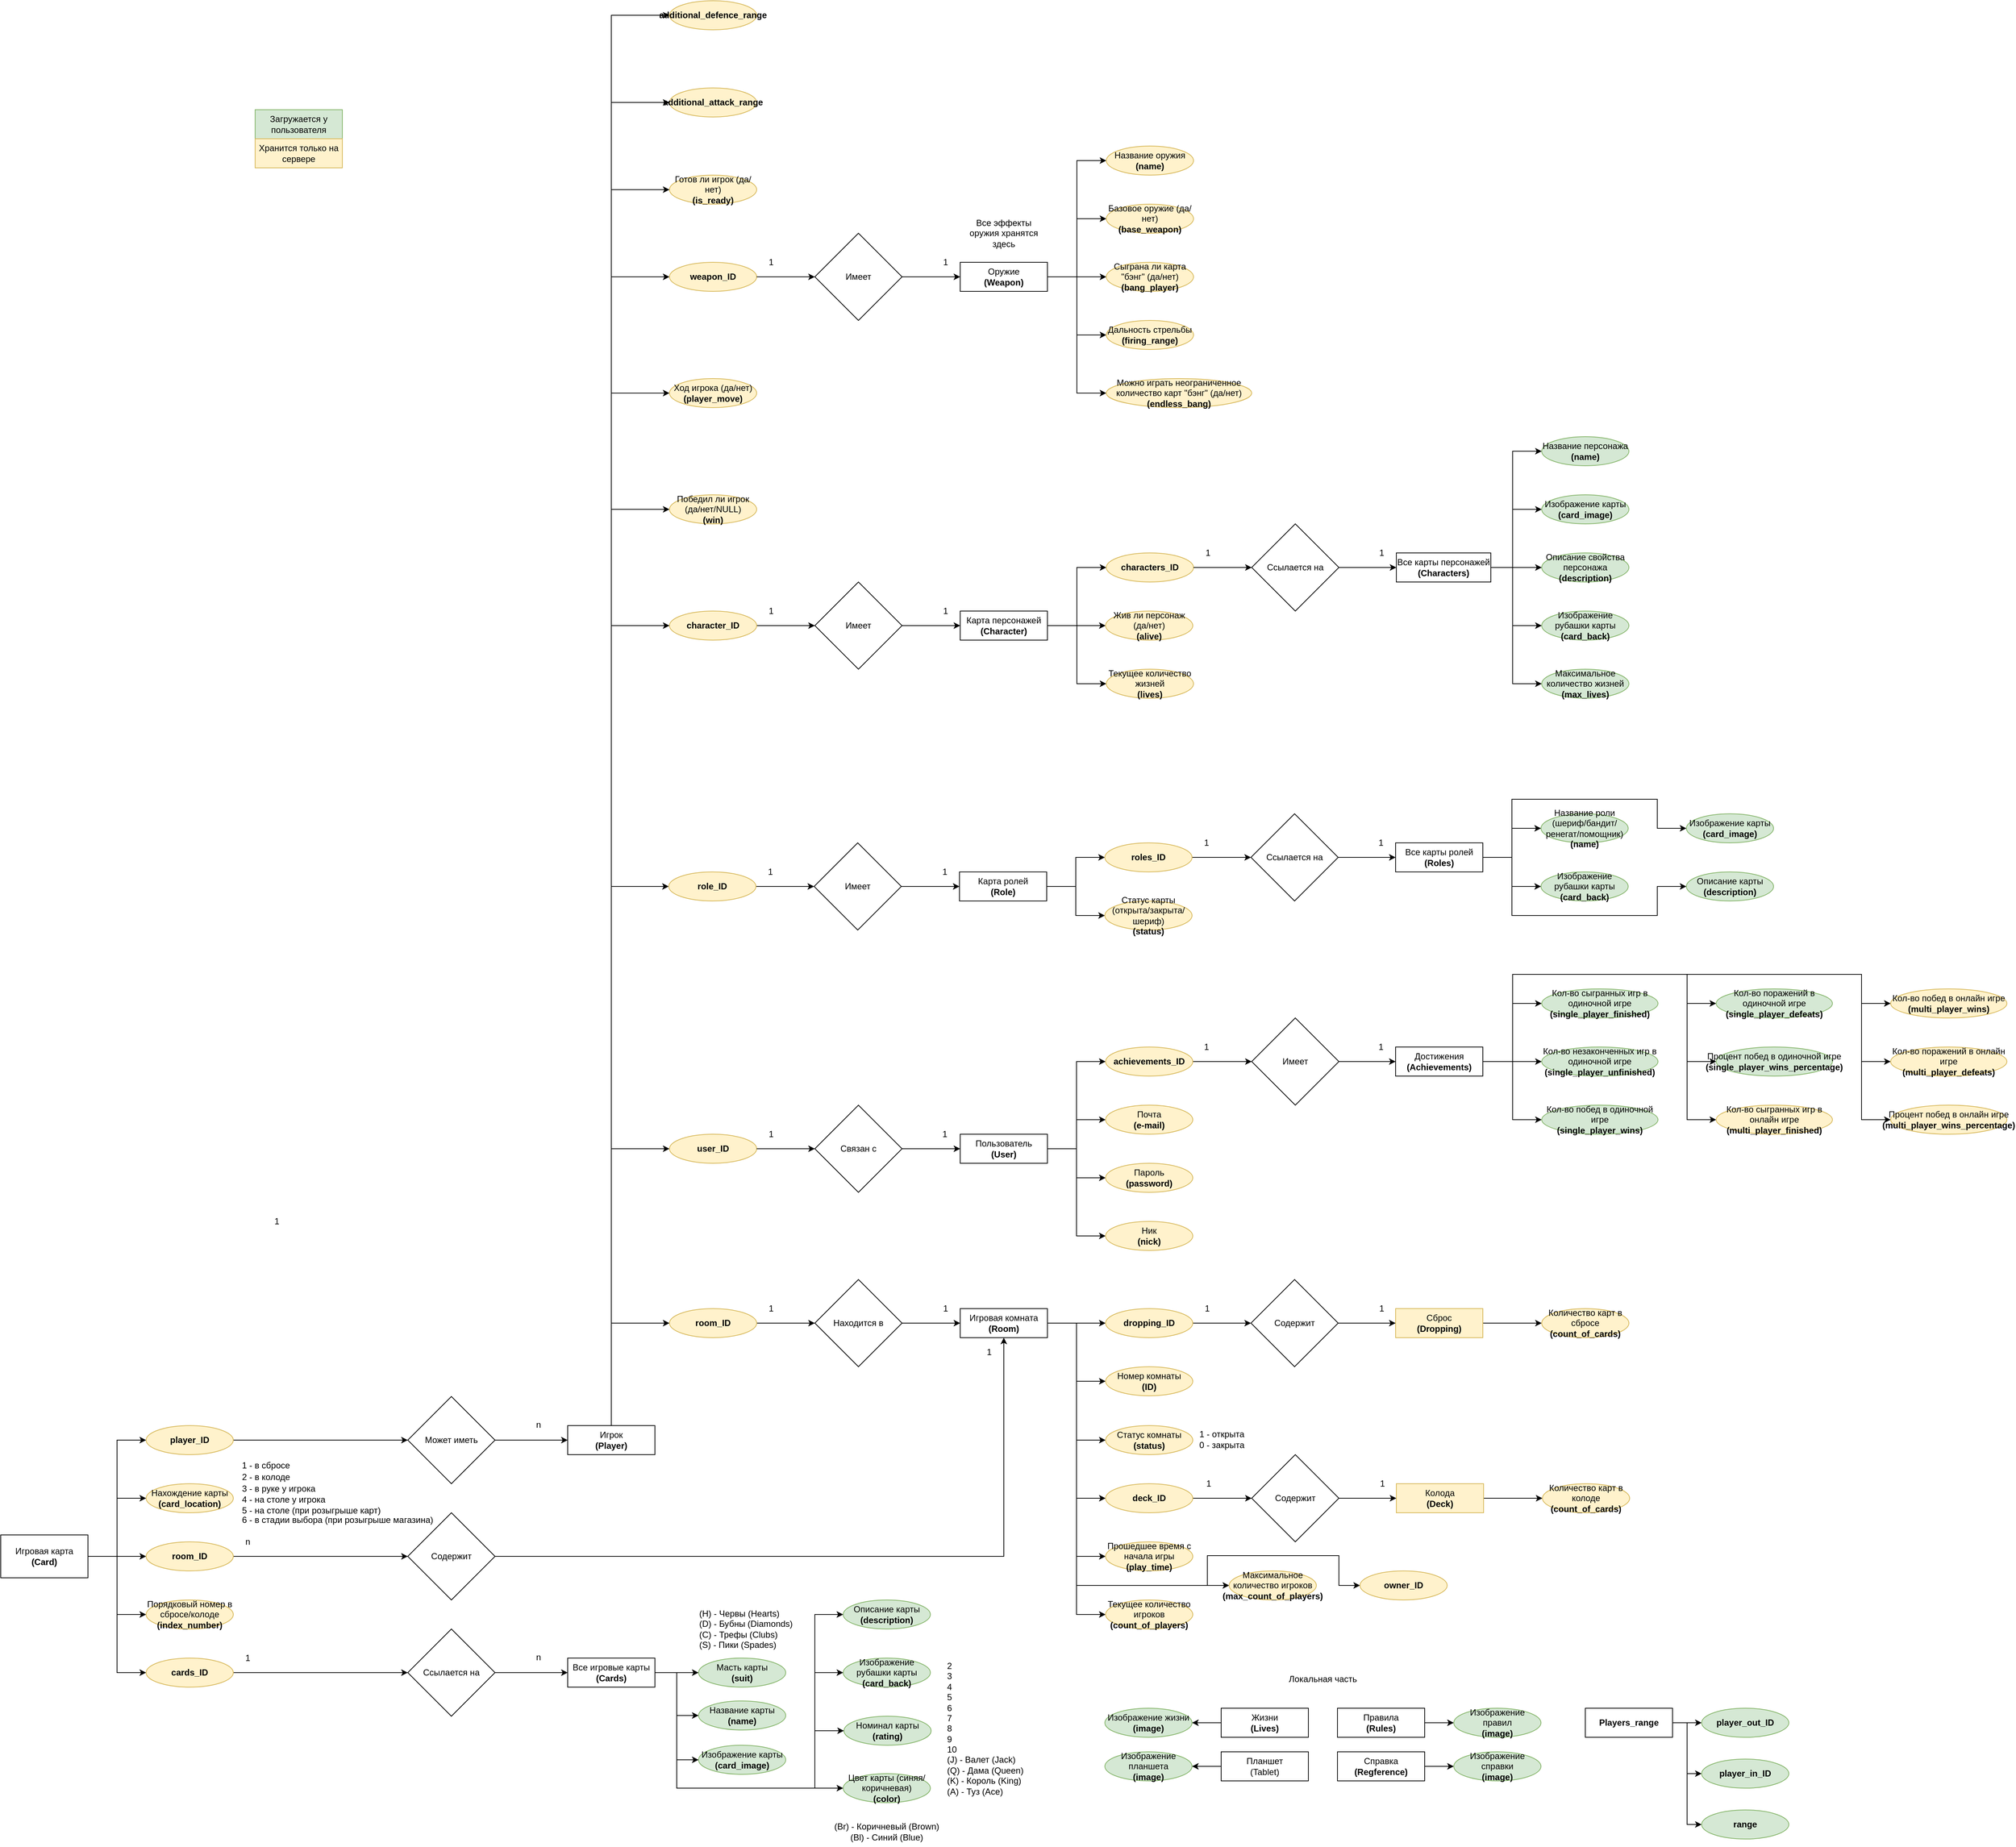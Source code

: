 <mxfile version="14.5.1" type="device"><diagram id="2LK_nWgQ4b0RKUr6yLOh" name="Страница 1"><mxGraphModel dx="1268" dy="2510" grid="1" gridSize="10" guides="1" tooltips="1" connect="1" arrows="1" fold="1" page="0" pageScale="1" pageWidth="827" pageHeight="1169" math="0" shadow="0"><root><mxCell id="0"/><mxCell id="1" parent="0"/><mxCell id="Ng_sRUgUd0FgWZVph2ZS-5" style="edgeStyle=orthogonalEdgeStyle;rounded=0;orthogonalLoop=1;jettySize=auto;html=1;exitX=1;exitY=0.5;exitDx=0;exitDy=0;entryX=0;entryY=0.5;entryDx=0;entryDy=0;" parent="1" source="tqJbhCtPQgTpKIdVYoPa-1" target="FI14m4tNlZjq7eK9G7xS-30" edge="1"><mxGeometry relative="1" as="geometry"><mxPoint x="1007" y="60.0" as="targetPoint"/></mxGeometry></mxCell><mxCell id="mR8eOkbnHSanlMRV-xEE-33" style="edgeStyle=orthogonalEdgeStyle;rounded=0;orthogonalLoop=1;jettySize=auto;html=1;entryX=0;entryY=0.5;entryDx=0;entryDy=0;" parent="1" source="tqJbhCtPQgTpKIdVYoPa-1" target="tqJbhCtPQgTpKIdVYoPa-2" edge="1"><mxGeometry relative="1" as="geometry"><Array as="points"><mxPoint x="1200" y="-360"/><mxPoint x="1200" y="-400"/></Array></mxGeometry></mxCell><mxCell id="mR8eOkbnHSanlMRV-xEE-34" style="edgeStyle=orthogonalEdgeStyle;rounded=0;orthogonalLoop=1;jettySize=auto;html=1;" parent="1" source="tqJbhCtPQgTpKIdVYoPa-1" target="tqJbhCtPQgTpKIdVYoPa-3" edge="1"><mxGeometry relative="1" as="geometry"/></mxCell><mxCell id="mR8eOkbnHSanlMRV-xEE-35" style="edgeStyle=orthogonalEdgeStyle;rounded=0;orthogonalLoop=1;jettySize=auto;html=1;entryX=0;entryY=0.5;entryDx=0;entryDy=0;" parent="1" source="tqJbhCtPQgTpKIdVYoPa-1" target="tqJbhCtPQgTpKIdVYoPa-4" edge="1"><mxGeometry relative="1" as="geometry"/></mxCell><mxCell id="tqJbhCtPQgTpKIdVYoPa-1" value="Пользователь&lt;br&gt;&lt;b&gt;(User)&lt;/b&gt;" style="rounded=0;whiteSpace=wrap;html=1;" parent="1" vertex="1"><mxGeometry x="1040" y="-380" width="120" height="40" as="geometry"/></mxCell><mxCell id="tqJbhCtPQgTpKIdVYoPa-2" value="Почта&lt;br&gt;&lt;b&gt;(e-mail)&lt;/b&gt;" style="ellipse;whiteSpace=wrap;html=1;fillColor=#fff2cc;strokeColor=#d6b656;" parent="1" vertex="1"><mxGeometry x="1240" y="-420" width="120" height="40" as="geometry"/></mxCell><mxCell id="tqJbhCtPQgTpKIdVYoPa-3" value="Пароль&lt;br&gt;&lt;b&gt;(password)&lt;/b&gt;" style="ellipse;whiteSpace=wrap;html=1;fillColor=#fff2cc;strokeColor=#d6b656;" parent="1" vertex="1"><mxGeometry x="1240" y="-340" width="120" height="40" as="geometry"/></mxCell><mxCell id="tqJbhCtPQgTpKIdVYoPa-4" value="Ник&lt;br&gt;&lt;b&gt;(nick)&lt;/b&gt;" style="ellipse;whiteSpace=wrap;html=1;fillColor=#fff2cc;strokeColor=#d6b656;" parent="1" vertex="1"><mxGeometry x="1240" y="-260" width="120" height="40" as="geometry"/></mxCell><mxCell id="tqJbhCtPQgTpKIdVYoPa-11" value="Изображение карты&lt;br&gt;&lt;b&gt;(card_image)&lt;/b&gt;" style="ellipse;whiteSpace=wrap;html=1;fillColor=#d5e8d4;strokeColor=#82b366;" parent="1" vertex="1"><mxGeometry x="680" y="461" width="120" height="40" as="geometry"/></mxCell><mxCell id="tqJbhCtPQgTpKIdVYoPa-12" value="Описание карты&lt;br&gt;&lt;b&gt;(description)&lt;/b&gt;" style="ellipse;whiteSpace=wrap;html=1;fillColor=#d5e8d4;strokeColor=#82b366;" parent="1" vertex="1"><mxGeometry x="879" y="261" width="120" height="40" as="geometry"/></mxCell><mxCell id="tqJbhCtPQgTpKIdVYoPa-16" value="Масть карты&lt;br&gt;&lt;b&gt;(suit)&lt;/b&gt;" style="ellipse;whiteSpace=wrap;html=1;fillColor=#d5e8d4;strokeColor=#82b366;" parent="1" vertex="1"><mxGeometry x="680" y="341" width="120" height="40" as="geometry"/></mxCell><mxCell id="tqJbhCtPQgTpKIdVYoPa-18" value="Номинал карты&lt;br&gt;&lt;b&gt;(rating)&lt;/b&gt;" style="ellipse;whiteSpace=wrap;html=1;fillColor=#d5e8d4;strokeColor=#82b366;" parent="1" vertex="1"><mxGeometry x="880" y="421" width="120" height="40" as="geometry"/></mxCell><mxCell id="tqJbhCtPQgTpKIdVYoPa-20" value="Изображение рубашки карты&lt;br&gt;&lt;b&gt;(card_back)&lt;/b&gt;" style="ellipse;whiteSpace=wrap;html=1;fillColor=#d5e8d4;strokeColor=#82b366;" parent="1" vertex="1"><mxGeometry x="879" y="341" width="120" height="40" as="geometry"/></mxCell><mxCell id="mR8eOkbnHSanlMRV-xEE-24" style="edgeStyle=orthogonalEdgeStyle;rounded=0;orthogonalLoop=1;jettySize=auto;html=1;entryX=0;entryY=0.5;entryDx=0;entryDy=0;" parent="1" source="tqJbhCtPQgTpKIdVYoPa-22" target="FI14m4tNlZjq7eK9G7xS-35" edge="1"><mxGeometry relative="1" as="geometry"/></mxCell><mxCell id="mR8eOkbnHSanlMRV-xEE-25" style="edgeStyle=orthogonalEdgeStyle;rounded=0;orthogonalLoop=1;jettySize=auto;html=1;entryX=0;entryY=0.5;entryDx=0;entryDy=0;" parent="1" source="tqJbhCtPQgTpKIdVYoPa-22" target="vhArE2SicNhaXRRSIGEL-36" edge="1"><mxGeometry relative="1" as="geometry"/></mxCell><mxCell id="tqJbhCtPQgTpKIdVYoPa-22" value="Карта ролей&lt;br&gt;&lt;b&gt;(Role)&lt;/b&gt;" style="rounded=0;whiteSpace=wrap;html=1;" parent="1" vertex="1"><mxGeometry x="1039" y="-741" width="120" height="40" as="geometry"/></mxCell><mxCell id="tqJbhCtPQgTpKIdVYoPa-23" value="Изображение карты&lt;br&gt;&lt;b&gt;(card_image)&lt;/b&gt;" style="ellipse;whiteSpace=wrap;html=1;fillColor=#d5e8d4;strokeColor=#82b366;" parent="1" vertex="1"><mxGeometry x="2039" y="-821" width="120" height="40" as="geometry"/></mxCell><mxCell id="tqJbhCtPQgTpKIdVYoPa-24" value="Описание карты&lt;br&gt;&lt;b&gt;(description)&lt;/b&gt;" style="ellipse;whiteSpace=wrap;html=1;fillColor=#d5e8d4;strokeColor=#82b366;" parent="1" vertex="1"><mxGeometry x="2039" y="-741" width="120" height="40" as="geometry"/></mxCell><mxCell id="tqJbhCtPQgTpKIdVYoPa-25" value="Изображение рубашки карты&lt;br&gt;&lt;b&gt;(card_back)&lt;/b&gt;" style="ellipse;whiteSpace=wrap;html=1;fillColor=#d5e8d4;strokeColor=#82b366;" parent="1" vertex="1"><mxGeometry x="1839" y="-741" width="120" height="40" as="geometry"/></mxCell><mxCell id="mR8eOkbnHSanlMRV-xEE-13" style="edgeStyle=orthogonalEdgeStyle;rounded=0;orthogonalLoop=1;jettySize=auto;html=1;entryX=0;entryY=0.5;entryDx=0;entryDy=0;" parent="1" source="tqJbhCtPQgTpKIdVYoPa-29" target="FI14m4tNlZjq7eK9G7xS-11" edge="1"><mxGeometry relative="1" as="geometry"/></mxCell><mxCell id="mR8eOkbnHSanlMRV-xEE-14" style="edgeStyle=orthogonalEdgeStyle;rounded=0;orthogonalLoop=1;jettySize=auto;html=1;entryX=0;entryY=0.5;entryDx=0;entryDy=0;" parent="1" source="tqJbhCtPQgTpKIdVYoPa-29" target="vhArE2SicNhaXRRSIGEL-42" edge="1"><mxGeometry relative="1" as="geometry"/></mxCell><mxCell id="mR8eOkbnHSanlMRV-xEE-15" style="edgeStyle=orthogonalEdgeStyle;rounded=0;orthogonalLoop=1;jettySize=auto;html=1;entryX=0;entryY=0.5;entryDx=0;entryDy=0;" parent="1" source="tqJbhCtPQgTpKIdVYoPa-29" target="vhArE2SicNhaXRRSIGEL-38" edge="1"><mxGeometry relative="1" as="geometry"/></mxCell><mxCell id="tqJbhCtPQgTpKIdVYoPa-29" value="Карта персонажей&lt;br&gt;&lt;b&gt;(Character)&lt;/b&gt;" style="rounded=0;whiteSpace=wrap;html=1;" parent="1" vertex="1"><mxGeometry x="1040" y="-1100" width="120" height="40" as="geometry"/></mxCell><mxCell id="tqJbhCtPQgTpKIdVYoPa-30" value="&lt;span style=&quot;color: rgba(0 , 0 , 0 , 0) ; font-family: monospace ; font-size: 0px&quot;&gt;%3CmxGraphModel%3E%3Croot%3E%3CmxCell%20id%3D%220%22%2F%3E%3CmxCell%20id%3D%221%22%20parent%3D%220%22%2F%3E%3CmxCell%20id%3D%222%22%20value%3D%22%D0%98%D0%B7%D0%BE%D0%B1%D1%80%D0%B0%D0%B6%D0%B5%D0%BD%D0%B8%D0%B5%20%D0%BA%D0%B0%D1%80%D1%82%D1%8B%22%20style%3D%22ellipse%3BwhiteSpace%3Dwrap%3Bhtml%3D1%3B%22%20vertex%3D%221%22%20parent%3D%221%22%3E%3CmxGeometry%20x%3D%22320%22%20y%3D%22280%22%20width%3D%22120%22%20height%3D%2240%22%20as%3D%22geometry%22%2F%3E%3C%2FmxCell%3E%3CmxCell%20id%3D%223%22%20value%3D%22%D0%9E%D0%BF%D0%B8%D1%81%D0%B0%D0%BD%D0%B8%D0%B5%20%D0%BA%D0%B0%D1%80%D1%82%D1%8B%22%20style%3D%22ellipse%3BwhiteSpace%3Dwrap%3Bhtml%3D1%3B%22%20vertex%3D%221%22%20parent%3D%221%22%3E%3CmxGeometry%20x%3D%22320%22%20y%3D%22400%22%20width%3D%22120%22%20height%3D%2240%22%20as%3D%22geometry%22%2F%3E%3C%2FmxCell%3E%3CmxCell%20id%3D%224%22%20value%3D%22%D0%98%D0%B7%D0%BE%D0%B1%D1%80%D0%B0%D0%B6%D0%B5%D0%BD%D0%B8%D0%B5%20%D1%80%D1%83%D0%B1%D0%B0%D1%88%D0%BA%D0%B8%20%D0%BA%D0%B0%D1%80%D1%82%D1%8B%22%20style%3D%22ellipse%3BwhiteSpace%3Dwrap%3Bhtml%3D1%3B%22%20vertex%3D%221%22%20parent%3D%221%22%3E%3CmxGeometry%20x%3D%22320%22%20y%3D%22340%22%20width%3D%22120%22%20height%3D%2240%22%20as%3D%22geometry%22%2F%3E%3C%2FmxCell%3E%3C%2Froot%3E%3C%2FmxGraphModel%3E&lt;/span&gt;" style="text;html=1;align=center;verticalAlign=middle;resizable=0;points=[];;autosize=1;" parent="1" vertex="1"><mxGeometry x="1932" y="538" width="20" height="20" as="geometry"/></mxCell><mxCell id="tqJbhCtPQgTpKIdVYoPa-31" value="Изображение карты&lt;br&gt;&lt;b&gt;(card_image)&lt;/b&gt;" style="ellipse;whiteSpace=wrap;html=1;fillColor=#d5e8d4;strokeColor=#82b366;" parent="1" vertex="1"><mxGeometry x="1840" y="-1260" width="120" height="40" as="geometry"/></mxCell><mxCell id="tqJbhCtPQgTpKIdVYoPa-32" value="Описание свойства персонажа&lt;br&gt;&lt;b&gt;(description)&lt;/b&gt;" style="ellipse;whiteSpace=wrap;html=1;fillColor=#d5e8d4;strokeColor=#82b366;" parent="1" vertex="1"><mxGeometry x="1840" y="-1180" width="120" height="40" as="geometry"/></mxCell><mxCell id="tqJbhCtPQgTpKIdVYoPa-33" value="Изображение рубашки карты&lt;br&gt;&lt;b&gt;(card_back)&lt;/b&gt;" style="ellipse;whiteSpace=wrap;html=1;fillColor=#d5e8d4;strokeColor=#82b366;" parent="1" vertex="1"><mxGeometry x="1840" y="-1100" width="120" height="40" as="geometry"/></mxCell><mxCell id="tqJbhCtPQgTpKIdVYoPa-37" value="Максимальное количество жизней&lt;br&gt;&lt;b&gt;(max_lives)&lt;/b&gt;" style="ellipse;whiteSpace=wrap;html=1;fillColor=#d5e8d4;strokeColor=#82b366;" parent="1" vertex="1"><mxGeometry x="1840" y="-1020" width="120" height="40" as="geometry"/></mxCell><mxCell id="tqJbhCtPQgTpKIdVYoPa-42" style="edgeStyle=orthogonalEdgeStyle;rounded=0;orthogonalLoop=1;jettySize=auto;html=1;entryX=1;entryY=0.5;entryDx=0;entryDy=0;exitX=0;exitY=0.5;exitDx=0;exitDy=0;" parent="1" source="tqJbhCtPQgTpKIdVYoPa-40" target="tqJbhCtPQgTpKIdVYoPa-41" edge="1"><mxGeometry relative="1" as="geometry"/></mxCell><mxCell id="tqJbhCtPQgTpKIdVYoPa-40" value="Планшет&lt;br&gt;(Tablet)" style="rounded=0;whiteSpace=wrap;html=1;" parent="1" vertex="1"><mxGeometry x="1399" y="470" width="120" height="40" as="geometry"/></mxCell><mxCell id="tqJbhCtPQgTpKIdVYoPa-41" value="Изображение планшета&lt;br&gt;&lt;b&gt;(image)&lt;/b&gt;" style="ellipse;whiteSpace=wrap;html=1;fillColor=#d5e8d4;strokeColor=#82b366;" parent="1" vertex="1"><mxGeometry x="1239" y="470" width="120" height="40" as="geometry"/></mxCell><mxCell id="tqJbhCtPQgTpKIdVYoPa-45" style="edgeStyle=orthogonalEdgeStyle;rounded=0;orthogonalLoop=1;jettySize=auto;html=1;exitX=0;exitY=0.5;exitDx=0;exitDy=0;entryX=1;entryY=0.5;entryDx=0;entryDy=0;" parent="1" source="tqJbhCtPQgTpKIdVYoPa-43" target="tqJbhCtPQgTpKIdVYoPa-44" edge="1"><mxGeometry relative="1" as="geometry"/></mxCell><mxCell id="tqJbhCtPQgTpKIdVYoPa-43" value="Жизни&lt;br&gt;&lt;b&gt;(Lives)&lt;/b&gt;" style="rounded=0;whiteSpace=wrap;html=1;" parent="1" vertex="1"><mxGeometry x="1399" y="410" width="120" height="40" as="geometry"/></mxCell><mxCell id="tqJbhCtPQgTpKIdVYoPa-44" value="Изображение жизни&lt;br&gt;&lt;b&gt;(image)&lt;/b&gt;" style="ellipse;whiteSpace=wrap;html=1;fillColor=#d5e8d4;strokeColor=#82b366;" parent="1" vertex="1"><mxGeometry x="1239" y="410" width="120" height="40" as="geometry"/></mxCell><mxCell id="tqJbhCtPQgTpKIdVYoPa-48" style="edgeStyle=orthogonalEdgeStyle;rounded=0;orthogonalLoop=1;jettySize=auto;html=1;exitX=1;exitY=0.5;exitDx=0;exitDy=0;entryX=0;entryY=0.5;entryDx=0;entryDy=0;" parent="1" source="tqJbhCtPQgTpKIdVYoPa-46" target="tqJbhCtPQgTpKIdVYoPa-47" edge="1"><mxGeometry relative="1" as="geometry"/></mxCell><mxCell id="tqJbhCtPQgTpKIdVYoPa-46" value="Правила&lt;br&gt;&lt;b&gt;(Rules)&lt;/b&gt;" style="rounded=0;whiteSpace=wrap;html=1;" parent="1" vertex="1"><mxGeometry x="1559" y="410" width="120" height="40" as="geometry"/></mxCell><mxCell id="tqJbhCtPQgTpKIdVYoPa-47" value="Изображение правил&lt;br&gt;&lt;b&gt;(image)&lt;/b&gt;" style="ellipse;whiteSpace=wrap;html=1;fillColor=#d5e8d4;strokeColor=#82b366;" parent="1" vertex="1"><mxGeometry x="1719" y="410" width="120" height="40" as="geometry"/></mxCell><mxCell id="tqJbhCtPQgTpKIdVYoPa-51" style="edgeStyle=orthogonalEdgeStyle;rounded=0;orthogonalLoop=1;jettySize=auto;html=1;exitX=1;exitY=0.5;exitDx=0;exitDy=0;entryX=0;entryY=0.5;entryDx=0;entryDy=0;" parent="1" source="tqJbhCtPQgTpKIdVYoPa-49" target="tqJbhCtPQgTpKIdVYoPa-50" edge="1"><mxGeometry relative="1" as="geometry"/></mxCell><mxCell id="tqJbhCtPQgTpKIdVYoPa-49" value="Справка&lt;br&gt;&lt;b&gt;(Regference)&lt;/b&gt;" style="rounded=0;whiteSpace=wrap;html=1;" parent="1" vertex="1"><mxGeometry x="1559" y="470" width="120" height="40" as="geometry"/></mxCell><mxCell id="tqJbhCtPQgTpKIdVYoPa-50" value="Изображение справки&lt;br&gt;&lt;b&gt;(image)&lt;/b&gt;" style="ellipse;whiteSpace=wrap;html=1;fillColor=#d5e8d4;strokeColor=#82b366;" parent="1" vertex="1"><mxGeometry x="1719" y="470" width="120" height="40" as="geometry"/></mxCell><mxCell id="mR8eOkbnHSanlMRV-xEE-57" style="edgeStyle=orthogonalEdgeStyle;rounded=0;orthogonalLoop=1;jettySize=auto;html=1;entryX=0;entryY=0.5;entryDx=0;entryDy=0;" parent="1" source="tqJbhCtPQgTpKIdVYoPa-52" target="FI14m4tNlZjq7eK9G7xS-56" edge="1"><mxGeometry relative="1" as="geometry"/></mxCell><mxCell id="mR8eOkbnHSanlMRV-xEE-61" style="edgeStyle=orthogonalEdgeStyle;rounded=0;orthogonalLoop=1;jettySize=auto;html=1;entryX=0;entryY=0.5;entryDx=0;entryDy=0;" parent="1" source="tqJbhCtPQgTpKIdVYoPa-52" target="tqJbhCtPQgTpKIdVYoPa-56" edge="1"><mxGeometry relative="1" as="geometry"/></mxCell><mxCell id="mR8eOkbnHSanlMRV-xEE-62" style="edgeStyle=orthogonalEdgeStyle;rounded=0;orthogonalLoop=1;jettySize=auto;html=1;entryX=0;entryY=0.5;entryDx=0;entryDy=0;" parent="1" source="tqJbhCtPQgTpKIdVYoPa-52" target="tqJbhCtPQgTpKIdVYoPa-57" edge="1"><mxGeometry relative="1" as="geometry"/></mxCell><mxCell id="mR8eOkbnHSanlMRV-xEE-63" style="edgeStyle=orthogonalEdgeStyle;rounded=0;orthogonalLoop=1;jettySize=auto;html=1;entryX=0;entryY=0.5;entryDx=0;entryDy=0;" parent="1" source="tqJbhCtPQgTpKIdVYoPa-52" target="FI14m4tNlZjq7eK9G7xS-65" edge="1"><mxGeometry relative="1" as="geometry"/></mxCell><mxCell id="mR8eOkbnHSanlMRV-xEE-64" style="edgeStyle=orthogonalEdgeStyle;rounded=0;orthogonalLoop=1;jettySize=auto;html=1;entryX=0;entryY=0.5;entryDx=0;entryDy=0;" parent="1" source="tqJbhCtPQgTpKIdVYoPa-52" target="tqJbhCtPQgTpKIdVYoPa-58" edge="1"><mxGeometry relative="1" as="geometry"/></mxCell><mxCell id="mR8eOkbnHSanlMRV-xEE-65" style="edgeStyle=orthogonalEdgeStyle;rounded=0;orthogonalLoop=1;jettySize=auto;html=1;entryX=0;entryY=0.5;entryDx=0;entryDy=0;" parent="1" source="tqJbhCtPQgTpKIdVYoPa-52" target="tqJbhCtPQgTpKIdVYoPa-62" edge="1"><mxGeometry relative="1" as="geometry"/></mxCell><mxCell id="Frfv2lEtg4ZqeEujmh3n-9" style="edgeStyle=orthogonalEdgeStyle;rounded=0;orthogonalLoop=1;jettySize=auto;html=1;entryX=0;entryY=0.5;entryDx=0;entryDy=0;" parent="1" source="tqJbhCtPQgTpKIdVYoPa-52" target="Frfv2lEtg4ZqeEujmh3n-7" edge="1"><mxGeometry relative="1" as="geometry"><Array as="points"><mxPoint x="1200" y="-120"/><mxPoint x="1200" y="241"/></Array></mxGeometry></mxCell><mxCell id="Frfv2lEtg4ZqeEujmh3n-11" style="edgeStyle=orthogonalEdgeStyle;rounded=0;orthogonalLoop=1;jettySize=auto;html=1;entryX=0;entryY=0.5;entryDx=0;entryDy=0;" parent="1" source="tqJbhCtPQgTpKIdVYoPa-52" target="Frfv2lEtg4ZqeEujmh3n-8" edge="1"><mxGeometry relative="1" as="geometry"><mxPoint x="1540" y="200" as="targetPoint"/><Array as="points"><mxPoint x="1200" y="-120"/><mxPoint x="1200" y="241"/><mxPoint x="1380" y="241"/><mxPoint x="1380" y="200"/><mxPoint x="1561" y="200"/></Array></mxGeometry></mxCell><mxCell id="tqJbhCtPQgTpKIdVYoPa-52" value="Игровая комната&lt;br&gt;&lt;b&gt;(Room)&lt;/b&gt;" style="rounded=0;whiteSpace=wrap;html=1;" parent="1" vertex="1"><mxGeometry x="1040" y="-140" width="120" height="40" as="geometry"/></mxCell><mxCell id="xyMz-reVlk2KM7BJ4Lsw-18" style="edgeStyle=orthogonalEdgeStyle;rounded=0;orthogonalLoop=1;jettySize=auto;html=1;" parent="1" source="tqJbhCtPQgTpKIdVYoPa-53" target="tqJbhCtPQgTpKIdVYoPa-1" edge="1"><mxGeometry relative="1" as="geometry"/></mxCell><mxCell id="tqJbhCtPQgTpKIdVYoPa-53" value="Связан с" style="rhombus;whiteSpace=wrap;html=1;" parent="1" vertex="1"><mxGeometry x="840" y="-420" width="120" height="120" as="geometry"/></mxCell><mxCell id="tqJbhCtPQgTpKIdVYoPa-56" value="Номер комнаты&lt;br&gt;&lt;b&gt;(ID)&lt;/b&gt;" style="ellipse;whiteSpace=wrap;html=1;fillColor=#fff2cc;strokeColor=#d6b656;" parent="1" vertex="1"><mxGeometry x="1240" y="-60" width="120" height="40" as="geometry"/></mxCell><mxCell id="tqJbhCtPQgTpKIdVYoPa-57" value="Статус комнаты&lt;br&gt;&lt;b&gt;(status)&lt;/b&gt;" style="ellipse;whiteSpace=wrap;html=1;fillColor=#fff2cc;strokeColor=#d6b656;" parent="1" vertex="1"><mxGeometry x="1240" y="21" width="120" height="40" as="geometry"/></mxCell><mxCell id="tqJbhCtPQgTpKIdVYoPa-58" value="Прошедшее время с начала игры&lt;br&gt;&lt;b&gt;(play_time)&lt;/b&gt;" style="ellipse;whiteSpace=wrap;html=1;fillColor=#fff2cc;strokeColor=#d6b656;" parent="1" vertex="1"><mxGeometry x="1240" y="181" width="120" height="40" as="geometry"/></mxCell><mxCell id="tqJbhCtPQgTpKIdVYoPa-62" value="Текущее количество игроков&lt;br&gt;&lt;b&gt;(count_of_players)&lt;/b&gt;" style="ellipse;whiteSpace=wrap;html=1;fillColor=#fff2cc;strokeColor=#d6b656;" parent="1" vertex="1"><mxGeometry x="1240" y="261" width="120" height="40" as="geometry"/></mxCell><mxCell id="vhArE2SicNhaXRRSIGEL-9" style="edgeStyle=orthogonalEdgeStyle;rounded=0;orthogonalLoop=1;jettySize=auto;html=1;entryX=0;entryY=0.5;entryDx=0;entryDy=0;exitX=1;exitY=0.5;exitDx=0;exitDy=0;" parent="1" source="FI14m4tNlZjq7eK9G7xS-32" target="vhArE2SicNhaXRRSIGEL-8" edge="1"><mxGeometry relative="1" as="geometry"><mxPoint x="299" y="-711" as="sourcePoint"/><mxPoint x="389" y="-561" as="targetPoint"/></mxGeometry></mxCell><mxCell id="vhArE2SicNhaXRRSIGEL-21" style="edgeStyle=orthogonalEdgeStyle;rounded=0;orthogonalLoop=1;jettySize=auto;html=1;exitX=1;exitY=0.5;exitDx=0;exitDy=0;entryX=0;entryY=0.5;entryDx=0;entryDy=0;" parent="1" source="FI14m4tNlZjq7eK9G7xS-1" target="vhArE2SicNhaXRRSIGEL-20" edge="1"><mxGeometry relative="1" as="geometry"/></mxCell><mxCell id="yKu2WsWxw4WH2LXZNO1g-5" style="edgeStyle=orthogonalEdgeStyle;rounded=0;orthogonalLoop=1;jettySize=auto;html=1;entryX=0;entryY=0.5;entryDx=0;entryDy=0;" parent="1" source="vhArE2SicNhaXRRSIGEL-1" target="FI14m4tNlZjq7eK9G7xS-53" edge="1"><mxGeometry relative="1" as="geometry"><Array as="points"><mxPoint x="560" y="-120"/></Array></mxGeometry></mxCell><mxCell id="xyMz-reVlk2KM7BJ4Lsw-6" style="edgeStyle=orthogonalEdgeStyle;rounded=0;orthogonalLoop=1;jettySize=auto;html=1;entryX=0;entryY=0.5;entryDx=0;entryDy=0;exitX=0.5;exitY=0;exitDx=0;exitDy=0;" parent="1" source="vhArE2SicNhaXRRSIGEL-1" target="FI14m4tNlZjq7eK9G7xS-25" edge="1"><mxGeometry relative="1" as="geometry"/></mxCell><mxCell id="mR8eOkbnHSanlMRV-xEE-66" style="edgeStyle=orthogonalEdgeStyle;rounded=0;orthogonalLoop=1;jettySize=auto;html=1;entryX=0;entryY=0.5;entryDx=0;entryDy=0;" parent="1" source="vhArE2SicNhaXRRSIGEL-1" target="FI14m4tNlZjq7eK9G7xS-32" edge="1"><mxGeometry relative="1" as="geometry"><Array as="points"><mxPoint x="560" y="-721"/></Array></mxGeometry></mxCell><mxCell id="mR8eOkbnHSanlMRV-xEE-67" style="edgeStyle=orthogonalEdgeStyle;rounded=0;orthogonalLoop=1;jettySize=auto;html=1;entryX=0;entryY=0.5;entryDx=0;entryDy=0;" parent="1" source="vhArE2SicNhaXRRSIGEL-1" target="vhArE2SicNhaXRRSIGEL-102" edge="1"><mxGeometry relative="1" as="geometry"><Array as="points"><mxPoint x="560" y="-1240"/></Array></mxGeometry></mxCell><mxCell id="mR8eOkbnHSanlMRV-xEE-68" style="edgeStyle=orthogonalEdgeStyle;rounded=0;orthogonalLoop=1;jettySize=auto;html=1;entryX=0;entryY=0.5;entryDx=0;entryDy=0;" parent="1" source="vhArE2SicNhaXRRSIGEL-1" target="vhArE2SicNhaXRRSIGEL-91" edge="1"><mxGeometry relative="1" as="geometry"><Array as="points"><mxPoint x="560" y="-1400"/></Array></mxGeometry></mxCell><mxCell id="mR8eOkbnHSanlMRV-xEE-69" style="edgeStyle=orthogonalEdgeStyle;rounded=0;orthogonalLoop=1;jettySize=auto;html=1;entryX=0;entryY=0.5;entryDx=0;entryDy=0;" parent="1" source="vhArE2SicNhaXRRSIGEL-1" target="FI14m4tNlZjq7eK9G7xS-22" edge="1"><mxGeometry relative="1" as="geometry"><Array as="points"><mxPoint x="560" y="-1560"/></Array></mxGeometry></mxCell><mxCell id="vhArE2SicNhaXRRSIGEL-1" value="Игрок &lt;br&gt;&lt;b&gt;(Player)&lt;/b&gt;" style="rounded=0;whiteSpace=wrap;html=1;" parent="1" vertex="1"><mxGeometry x="500" y="21" width="120" height="40" as="geometry"/></mxCell><mxCell id="mR8eOkbnHSanlMRV-xEE-55" style="edgeStyle=orthogonalEdgeStyle;rounded=0;orthogonalLoop=1;jettySize=auto;html=1;entryX=0;entryY=0.5;entryDx=0;entryDy=0;" parent="1" source="vhArE2SicNhaXRRSIGEL-5" target="tqJbhCtPQgTpKIdVYoPa-52" edge="1"><mxGeometry relative="1" as="geometry"/></mxCell><mxCell id="vhArE2SicNhaXRRSIGEL-5" value="Находится в" style="rhombus;whiteSpace=wrap;html=1;" parent="1" vertex="1"><mxGeometry x="840" y="-180" width="120" height="120" as="geometry"/></mxCell><mxCell id="mR8eOkbnHSanlMRV-xEE-23" style="edgeStyle=orthogonalEdgeStyle;rounded=0;orthogonalLoop=1;jettySize=auto;html=1;entryX=0;entryY=0.5;entryDx=0;entryDy=0;" parent="1" source="vhArE2SicNhaXRRSIGEL-8" target="tqJbhCtPQgTpKIdVYoPa-22" edge="1"><mxGeometry relative="1" as="geometry"/></mxCell><mxCell id="vhArE2SicNhaXRRSIGEL-8" value="Имеет" style="rhombus;whiteSpace=wrap;html=1;" parent="1" vertex="1"><mxGeometry x="839" y="-781" width="120" height="120" as="geometry"/></mxCell><mxCell id="vhArE2SicNhaXRRSIGEL-18" value="Загружается у пользователя" style="rounded=0;whiteSpace=wrap;html=1;fillColor=#d5e8d4;strokeColor=#82b366;" parent="1" vertex="1"><mxGeometry x="70" y="-1790" width="120" height="40" as="geometry"/></mxCell><mxCell id="vhArE2SicNhaXRRSIGEL-19" value="Хранится только на сервере" style="rounded=0;whiteSpace=wrap;html=1;fillColor=#fff2cc;strokeColor=#d6b656;" parent="1" vertex="1"><mxGeometry x="70" y="-1750" width="120" height="40" as="geometry"/></mxCell><mxCell id="mR8eOkbnHSanlMRV-xEE-12" style="edgeStyle=orthogonalEdgeStyle;rounded=0;orthogonalLoop=1;jettySize=auto;html=1;entryX=0;entryY=0.5;entryDx=0;entryDy=0;" parent="1" source="vhArE2SicNhaXRRSIGEL-20" target="tqJbhCtPQgTpKIdVYoPa-29" edge="1"><mxGeometry relative="1" as="geometry"/></mxCell><mxCell id="vhArE2SicNhaXRRSIGEL-20" value="Имеет" style="rhombus;whiteSpace=wrap;html=1;" parent="1" vertex="1"><mxGeometry x="840" y="-1140" width="120" height="120" as="geometry"/></mxCell><mxCell id="mR8eOkbnHSanlMRV-xEE-80" style="edgeStyle=orthogonalEdgeStyle;rounded=0;orthogonalLoop=1;jettySize=auto;html=1;entryX=0.5;entryY=1;entryDx=0;entryDy=0;" parent="1" source="vhArE2SicNhaXRRSIGEL-33" target="tqJbhCtPQgTpKIdVYoPa-52" edge="1"><mxGeometry relative="1" as="geometry"/></mxCell><mxCell id="vhArE2SicNhaXRRSIGEL-33" value="Содержит" style="rhombus;whiteSpace=wrap;html=1;" parent="1" vertex="1"><mxGeometry x="280" y="141" width="120" height="120" as="geometry"/></mxCell><mxCell id="vhArE2SicNhaXRRSIGEL-36" value="Статус карты (открыта/закрыта/шериф)&lt;br&gt;&lt;b&gt;(status)&lt;/b&gt;" style="ellipse;whiteSpace=wrap;html=1;fillColor=#fff2cc;strokeColor=#d6b656;" parent="1" vertex="1"><mxGeometry x="1239" y="-701" width="120" height="40" as="geometry"/></mxCell><mxCell id="vhArE2SicNhaXRRSIGEL-38" value="Текущее количество жизней&lt;br&gt;&lt;b&gt;(lives)&lt;/b&gt;" style="ellipse;whiteSpace=wrap;html=1;fillColor=#fff2cc;strokeColor=#d6b656;" parent="1" vertex="1"><mxGeometry x="1241" y="-1020" width="120" height="40" as="geometry"/></mxCell><mxCell id="vhArE2SicNhaXRRSIGEL-42" value="Жив ли персонаж (да/нет)&lt;br&gt;&lt;b&gt;(alive)&lt;/b&gt;" style="ellipse;whiteSpace=wrap;html=1;fillColor=#fff2cc;strokeColor=#d6b656;" parent="1" vertex="1"><mxGeometry x="1240" y="-1100" width="120" height="40" as="geometry"/></mxCell><mxCell id="mR8eOkbnHSanlMRV-xEE-3" style="edgeStyle=orthogonalEdgeStyle;rounded=0;orthogonalLoop=1;jettySize=auto;html=1;entryX=0;entryY=0.5;entryDx=0;entryDy=0;" parent="1" source="vhArE2SicNhaXRRSIGEL-44" target="vhArE2SicNhaXRRSIGEL-45" edge="1"><mxGeometry relative="1" as="geometry"/></mxCell><mxCell id="vhArE2SicNhaXRRSIGEL-44" value="Имеет" style="rhombus;whiteSpace=wrap;html=1;" parent="1" vertex="1"><mxGeometry x="840" y="-1620" width="120" height="120" as="geometry"/></mxCell><mxCell id="mR8eOkbnHSanlMRV-xEE-4" style="edgeStyle=orthogonalEdgeStyle;rounded=0;orthogonalLoop=1;jettySize=auto;html=1;entryX=0;entryY=0.5;entryDx=0;entryDy=0;" parent="1" source="vhArE2SicNhaXRRSIGEL-45" target="vhArE2SicNhaXRRSIGEL-100" edge="1"><mxGeometry relative="1" as="geometry"/></mxCell><mxCell id="mR8eOkbnHSanlMRV-xEE-5" style="edgeStyle=orthogonalEdgeStyle;rounded=0;orthogonalLoop=1;jettySize=auto;html=1;entryX=0;entryY=0.5;entryDx=0;entryDy=0;" parent="1" source="vhArE2SicNhaXRRSIGEL-45" target="vhArE2SicNhaXRRSIGEL-86" edge="1"><mxGeometry relative="1" as="geometry"/></mxCell><mxCell id="mR8eOkbnHSanlMRV-xEE-6" style="edgeStyle=orthogonalEdgeStyle;rounded=0;orthogonalLoop=1;jettySize=auto;html=1;entryX=0;entryY=0.5;entryDx=0;entryDy=0;" parent="1" source="vhArE2SicNhaXRRSIGEL-45" target="vhArE2SicNhaXRRSIGEL-84" edge="1"><mxGeometry relative="1" as="geometry"/></mxCell><mxCell id="mR8eOkbnHSanlMRV-xEE-7" style="edgeStyle=orthogonalEdgeStyle;rounded=0;orthogonalLoop=1;jettySize=auto;html=1;entryX=0;entryY=0.5;entryDx=0;entryDy=0;" parent="1" source="vhArE2SicNhaXRRSIGEL-45" target="vhArE2SicNhaXRRSIGEL-47" edge="1"><mxGeometry relative="1" as="geometry"/></mxCell><mxCell id="mR8eOkbnHSanlMRV-xEE-9" style="edgeStyle=orthogonalEdgeStyle;rounded=0;orthogonalLoop=1;jettySize=auto;html=1;entryX=0;entryY=0.5;entryDx=0;entryDy=0;" parent="1" source="vhArE2SicNhaXRRSIGEL-45" target="vhArE2SicNhaXRRSIGEL-48" edge="1"><mxGeometry relative="1" as="geometry"/></mxCell><mxCell id="vhArE2SicNhaXRRSIGEL-45" value="Оружие&lt;br&gt;&lt;b&gt;(Weapon)&lt;/b&gt;" style="rounded=0;whiteSpace=wrap;html=1;" parent="1" vertex="1"><mxGeometry x="1040" y="-1580" width="120" height="40" as="geometry"/></mxCell><mxCell id="vhArE2SicNhaXRRSIGEL-47" value="Дальность стрельбы&lt;br&gt;&lt;b&gt;(firing_range)&lt;/b&gt;" style="ellipse;whiteSpace=wrap;html=1;fillColor=#fff2cc;strokeColor=#d6b656;" parent="1" vertex="1"><mxGeometry x="1241" y="-1500" width="120" height="40" as="geometry"/></mxCell><mxCell id="vhArE2SicNhaXRRSIGEL-48" value="Можно играть неограниченное количество карт &quot;бэнг&quot; (да/нет)&lt;br&gt;&lt;b&gt;(endless_bang)&lt;/b&gt;" style="ellipse;whiteSpace=wrap;html=1;fillColor=#fff2cc;strokeColor=#d6b656;" parent="1" vertex="1"><mxGeometry x="1241" y="-1420" width="200" height="40" as="geometry"/></mxCell><mxCell id="vhArE2SicNhaXRRSIGEL-53" value="Все эффекты оружия хранятся здесь" style="text;html=1;strokeColor=none;fillColor=none;align=center;verticalAlign=middle;whiteSpace=wrap;rounded=0;" parent="1" vertex="1"><mxGeometry x="1040" y="-1630" width="120" height="20" as="geometry"/></mxCell><mxCell id="vhArE2SicNhaXRRSIGEL-54" value="1" style="text;html=1;strokeColor=none;fillColor=none;align=center;verticalAlign=middle;whiteSpace=wrap;rounded=0;" parent="1" vertex="1"><mxGeometry x="760" y="-1600" width="40" height="40" as="geometry"/></mxCell><mxCell id="vhArE2SicNhaXRRSIGEL-56" value="1" style="text;html=1;strokeColor=none;fillColor=none;align=center;verticalAlign=middle;whiteSpace=wrap;rounded=0;" parent="1" vertex="1"><mxGeometry x="1000" y="-1600" width="40" height="40" as="geometry"/></mxCell><mxCell id="vhArE2SicNhaXRRSIGEL-59" value="1" style="text;html=1;strokeColor=none;fillColor=none;align=center;verticalAlign=middle;whiteSpace=wrap;rounded=0;" parent="1" vertex="1"><mxGeometry x="999" y="-761" width="40" height="40" as="geometry"/></mxCell><mxCell id="vhArE2SicNhaXRRSIGEL-60" value="1" style="text;html=1;strokeColor=none;fillColor=none;align=center;verticalAlign=middle;whiteSpace=wrap;rounded=0;" parent="1" vertex="1"><mxGeometry x="759" y="-761" width="40" height="40" as="geometry"/></mxCell><mxCell id="vhArE2SicNhaXRRSIGEL-61" value="1" style="text;html=1;strokeColor=none;fillColor=none;align=center;verticalAlign=middle;whiteSpace=wrap;rounded=0;" parent="1" vertex="1"><mxGeometry x="760" y="-1120" width="40" height="40" as="geometry"/></mxCell><mxCell id="vhArE2SicNhaXRRSIGEL-65" value="Цвет карты (синяя/коричневая)&lt;br&gt;&lt;b&gt;(color)&lt;/b&gt;" style="ellipse;whiteSpace=wrap;html=1;fillColor=#d5e8d4;strokeColor=#82b366;" parent="1" vertex="1"><mxGeometry x="879" y="500" width="120" height="40" as="geometry"/></mxCell><mxCell id="mR8eOkbnHSanlMRV-xEE-56" style="edgeStyle=orthogonalEdgeStyle;rounded=0;orthogonalLoop=1;jettySize=auto;html=1;entryX=0;entryY=0.5;entryDx=0;entryDy=0;" parent="1" source="vhArE2SicNhaXRRSIGEL-69" target="vhArE2SicNhaXRRSIGEL-80" edge="1"><mxGeometry relative="1" as="geometry"/></mxCell><mxCell id="vhArE2SicNhaXRRSIGEL-69" value="Сброс&lt;br&gt;&lt;b&gt;(Dropping)&lt;/b&gt;" style="rounded=0;whiteSpace=wrap;html=1;fillColor=#fff2cc;strokeColor=#d6b656;" parent="1" vertex="1"><mxGeometry x="1639" y="-140" width="120" height="40" as="geometry"/></mxCell><mxCell id="mR8eOkbnHSanlMRV-xEE-58" style="edgeStyle=orthogonalEdgeStyle;rounded=0;orthogonalLoop=1;jettySize=auto;html=1;entryX=0;entryY=0.5;entryDx=0;entryDy=0;" parent="1" source="vhArE2SicNhaXRRSIGEL-70" target="vhArE2SicNhaXRRSIGEL-78" edge="1"><mxGeometry relative="1" as="geometry"/></mxCell><mxCell id="vhArE2SicNhaXRRSIGEL-70" value="Колода&lt;br&gt;&lt;b&gt;(Deck)&lt;/b&gt;" style="rounded=0;whiteSpace=wrap;html=1;fillColor=#fff2cc;strokeColor=#d6b656;" parent="1" vertex="1"><mxGeometry x="1640" y="101" width="120" height="40" as="geometry"/></mxCell><mxCell id="vhArE2SicNhaXRRSIGEL-74" style="edgeStyle=orthogonalEdgeStyle;rounded=0;orthogonalLoop=1;jettySize=auto;html=1;exitX=1;exitY=0.5;exitDx=0;exitDy=0;entryX=0;entryY=0.5;entryDx=0;entryDy=0;" parent="1" source="vhArE2SicNhaXRRSIGEL-71" target="vhArE2SicNhaXRRSIGEL-70" edge="1"><mxGeometry relative="1" as="geometry"/></mxCell><mxCell id="vhArE2SicNhaXRRSIGEL-71" value="Содержит" style="rhombus;whiteSpace=wrap;html=1;" parent="1" vertex="1"><mxGeometry x="1441" y="61" width="120" height="120" as="geometry"/></mxCell><mxCell id="vhArE2SicNhaXRRSIGEL-75" value="1" style="text;html=1;strokeColor=none;fillColor=none;align=center;verticalAlign=middle;whiteSpace=wrap;rounded=0;" parent="1" vertex="1"><mxGeometry x="1360" y="-160" width="40" height="40" as="geometry"/></mxCell><mxCell id="vhArE2SicNhaXRRSIGEL-76" value="1" style="text;html=1;strokeColor=none;fillColor=none;align=center;verticalAlign=middle;whiteSpace=wrap;rounded=0;" parent="1" vertex="1"><mxGeometry x="1000" y="-160" width="40" height="40" as="geometry"/></mxCell><mxCell id="vhArE2SicNhaXRRSIGEL-77" value="1" style="text;html=1;strokeColor=none;fillColor=none;align=center;verticalAlign=middle;whiteSpace=wrap;rounded=0;" parent="1" vertex="1"><mxGeometry x="1600" y="-160" width="40" height="40" as="geometry"/></mxCell><mxCell id="vhArE2SicNhaXRRSIGEL-78" value="Количество карт в колоде&lt;br&gt;&lt;b&gt;(count_of_cards)&lt;/b&gt;" style="ellipse;whiteSpace=wrap;html=1;fillColor=#fff2cc;strokeColor=#d6b656;" parent="1" vertex="1"><mxGeometry x="1841" y="101" width="120" height="40" as="geometry"/></mxCell><mxCell id="vhArE2SicNhaXRRSIGEL-80" value="Количество карт в сбросе&lt;br&gt;&lt;b&gt;(count_of_cards)&lt;/b&gt;" style="ellipse;whiteSpace=wrap;html=1;fillColor=#fff2cc;strokeColor=#d6b656;" parent="1" vertex="1"><mxGeometry x="1840" y="-140" width="120" height="40" as="geometry"/></mxCell><mxCell id="vhArE2SicNhaXRRSIGEL-84" value="Сыграна ли карта &quot;бэнг&quot; (да/нет)&lt;br&gt;&lt;b&gt;(bang_player)&lt;/b&gt;" style="ellipse;whiteSpace=wrap;html=1;fillColor=#fff2cc;strokeColor=#d6b656;" parent="1" vertex="1"><mxGeometry x="1241" y="-1580" width="120" height="40" as="geometry"/></mxCell><mxCell id="vhArE2SicNhaXRRSIGEL-86" value="Базовое оружие (да/нет)&lt;br&gt;&lt;b&gt;(base_weapon)&lt;/b&gt;" style="ellipse;whiteSpace=wrap;html=1;fillColor=#fff2cc;strokeColor=#d6b656;" parent="1" vertex="1"><mxGeometry x="1241" y="-1660" width="120" height="40" as="geometry"/></mxCell><mxCell id="vhArE2SicNhaXRRSIGEL-91" value="Ход игрока (да/нет)&lt;br&gt;&lt;b&gt;(player_move)&lt;/b&gt;" style="ellipse;whiteSpace=wrap;html=1;fillColor=#fff2cc;strokeColor=#d6b656;" parent="1" vertex="1"><mxGeometry x="640" y="-1420" width="120" height="40" as="geometry"/></mxCell><mxCell id="vhArE2SicNhaXRRSIGEL-93" value="Локальная часть" style="text;html=1;strokeColor=none;fillColor=none;align=center;verticalAlign=middle;whiteSpace=wrap;rounded=0;" parent="1" vertex="1"><mxGeometry x="1459" y="360" width="160" height="20" as="geometry"/></mxCell><mxCell id="vhArE2SicNhaXRRSIGEL-94" value="Название роли (шериф/бандит/ренегат/помощник)&lt;br&gt;&lt;b&gt;(name)&lt;/b&gt;" style="ellipse;whiteSpace=wrap;html=1;fillColor=#d5e8d4;strokeColor=#82b366;" parent="1" vertex="1"><mxGeometry x="1839" y="-821" width="120" height="40" as="geometry"/></mxCell><mxCell id="vhArE2SicNhaXRRSIGEL-96" value="Название персонажа&lt;br&gt;&lt;b&gt;(name)&lt;/b&gt;" style="ellipse;whiteSpace=wrap;html=1;fillColor=#d5e8d4;strokeColor=#82b366;" parent="1" vertex="1"><mxGeometry x="1840" y="-1340" width="120" height="40" as="geometry"/></mxCell><mxCell id="vhArE2SicNhaXRRSIGEL-98" value="Название карты&lt;br&gt;&lt;b&gt;(name)&lt;/b&gt;" style="ellipse;whiteSpace=wrap;html=1;fillColor=#d5e8d4;strokeColor=#82b366;" parent="1" vertex="1"><mxGeometry x="680" y="400" width="120" height="40" as="geometry"/></mxCell><mxCell id="vhArE2SicNhaXRRSIGEL-100" value="Название оружия&lt;br&gt;&lt;b&gt;(name)&lt;/b&gt;" style="ellipse;whiteSpace=wrap;html=1;fillColor=#fff2cc;strokeColor=#d6b656;" parent="1" vertex="1"><mxGeometry x="1241" y="-1740" width="120" height="40" as="geometry"/></mxCell><mxCell id="vhArE2SicNhaXRRSIGEL-102" value="Победил ли игрок (да/нет/NULL)&lt;br&gt;&lt;b&gt;(win)&lt;/b&gt;" style="ellipse;whiteSpace=wrap;html=1;fillColor=#fff2cc;strokeColor=#d6b656;" parent="1" vertex="1"><mxGeometry x="640" y="-1260" width="120" height="40" as="geometry"/></mxCell><mxCell id="vhArE2SicNhaXRRSIGEL-104" value="Нахождение карты&lt;br&gt;&lt;b&gt;(card_location)&lt;/b&gt;" style="ellipse;whiteSpace=wrap;html=1;fillColor=#fff2cc;strokeColor=#d6b656;" parent="1" vertex="1"><mxGeometry x="-80" y="101" width="120" height="40" as="geometry"/></mxCell><mxCell id="vhArE2SicNhaXRRSIGEL-105" value="Порядковый номер в сбросе/колоде&lt;br&gt;&lt;b&gt;(index_number)&lt;/b&gt;" style="ellipse;whiteSpace=wrap;html=1;fillColor=#fff2cc;strokeColor=#d6b656;" parent="1" vertex="1"><mxGeometry x="-80" y="261" width="120" height="40" as="geometry"/></mxCell><mxCell id="xyMz-reVlk2KM7BJ4Lsw-17" style="edgeStyle=orthogonalEdgeStyle;rounded=0;orthogonalLoop=1;jettySize=auto;html=1;entryX=0;entryY=0.5;entryDx=0;entryDy=0;" parent="1" source="Ng_sRUgUd0FgWZVph2ZS-4" target="Ng_sRUgUd0FgWZVph2ZS-6" edge="1"><mxGeometry relative="1" as="geometry"/></mxCell><mxCell id="Ng_sRUgUd0FgWZVph2ZS-4" value="Имеет" style="rhombus;whiteSpace=wrap;html=1;" parent="1" vertex="1"><mxGeometry x="1441" y="-540" width="120" height="120" as="geometry"/></mxCell><mxCell id="Ng_sRUgUd0FgWZVph2ZS-18" style="edgeStyle=orthogonalEdgeStyle;rounded=0;orthogonalLoop=1;jettySize=auto;html=1;exitX=1;exitY=0.5;exitDx=0;exitDy=0;entryX=0;entryY=0.5;entryDx=0;entryDy=0;" parent="1" source="Ng_sRUgUd0FgWZVph2ZS-6" target="Ng_sRUgUd0FgWZVph2ZS-8" edge="1"><mxGeometry relative="1" as="geometry"/></mxCell><mxCell id="Ng_sRUgUd0FgWZVph2ZS-19" style="edgeStyle=orthogonalEdgeStyle;rounded=0;orthogonalLoop=1;jettySize=auto;html=1;exitX=1;exitY=0.5;exitDx=0;exitDy=0;entryX=0;entryY=0.5;entryDx=0;entryDy=0;" parent="1" source="Ng_sRUgUd0FgWZVph2ZS-6" target="Ng_sRUgUd0FgWZVph2ZS-9" edge="1"><mxGeometry relative="1" as="geometry"><Array as="points"><mxPoint x="1800" y="-480"/><mxPoint x="1800" y="-400"/></Array></mxGeometry></mxCell><mxCell id="mR8eOkbnHSanlMRV-xEE-44" style="edgeStyle=orthogonalEdgeStyle;rounded=0;orthogonalLoop=1;jettySize=auto;html=1;entryX=0;entryY=0.5;entryDx=0;entryDy=0;" parent="1" source="Ng_sRUgUd0FgWZVph2ZS-6" target="Ng_sRUgUd0FgWZVph2ZS-10" edge="1"><mxGeometry relative="1" as="geometry"><Array as="points"><mxPoint x="1800" y="-480"/><mxPoint x="1800" y="-600"/><mxPoint x="2040" y="-600"/><mxPoint x="2040" y="-560"/></Array></mxGeometry></mxCell><mxCell id="mR8eOkbnHSanlMRV-xEE-45" style="edgeStyle=orthogonalEdgeStyle;rounded=0;orthogonalLoop=1;jettySize=auto;html=1;" parent="1" source="Ng_sRUgUd0FgWZVph2ZS-6" target="Ng_sRUgUd0FgWZVph2ZS-11" edge="1"><mxGeometry relative="1" as="geometry"><Array as="points"><mxPoint x="1800" y="-480"/><mxPoint x="1800" y="-600"/><mxPoint x="2040" y="-600"/><mxPoint x="2040" y="-480"/></Array></mxGeometry></mxCell><mxCell id="mR8eOkbnHSanlMRV-xEE-46" style="edgeStyle=orthogonalEdgeStyle;rounded=0;orthogonalLoop=1;jettySize=auto;html=1;entryX=0;entryY=0.5;entryDx=0;entryDy=0;" parent="1" source="Ng_sRUgUd0FgWZVph2ZS-6" target="Ng_sRUgUd0FgWZVph2ZS-12" edge="1"><mxGeometry relative="1" as="geometry"><Array as="points"><mxPoint x="1800" y="-480"/><mxPoint x="1800" y="-600"/><mxPoint x="2040" y="-600"/><mxPoint x="2040" y="-400"/></Array></mxGeometry></mxCell><mxCell id="mR8eOkbnHSanlMRV-xEE-47" style="edgeStyle=orthogonalEdgeStyle;rounded=0;orthogonalLoop=1;jettySize=auto;html=1;entryX=0;entryY=0.5;entryDx=0;entryDy=0;" parent="1" source="Ng_sRUgUd0FgWZVph2ZS-6" target="Ng_sRUgUd0FgWZVph2ZS-13" edge="1"><mxGeometry relative="1" as="geometry"><Array as="points"><mxPoint x="1800" y="-480"/><mxPoint x="1800" y="-600"/><mxPoint x="2280" y="-600"/><mxPoint x="2280" y="-560"/></Array></mxGeometry></mxCell><mxCell id="mR8eOkbnHSanlMRV-xEE-48" style="edgeStyle=orthogonalEdgeStyle;rounded=0;orthogonalLoop=1;jettySize=auto;html=1;entryX=0;entryY=0.5;entryDx=0;entryDy=0;" parent="1" source="Ng_sRUgUd0FgWZVph2ZS-6" target="Ng_sRUgUd0FgWZVph2ZS-14" edge="1"><mxGeometry relative="1" as="geometry"><Array as="points"><mxPoint x="1800" y="-480"/><mxPoint x="1800" y="-600"/><mxPoint x="2280" y="-600"/><mxPoint x="2280" y="-480"/></Array></mxGeometry></mxCell><mxCell id="mR8eOkbnHSanlMRV-xEE-49" style="edgeStyle=orthogonalEdgeStyle;rounded=0;orthogonalLoop=1;jettySize=auto;html=1;entryX=0;entryY=0.5;entryDx=0;entryDy=0;" parent="1" source="Ng_sRUgUd0FgWZVph2ZS-6" target="Ng_sRUgUd0FgWZVph2ZS-15" edge="1"><mxGeometry relative="1" as="geometry"><Array as="points"><mxPoint x="1800" y="-480"/><mxPoint x="1800" y="-600"/><mxPoint x="2280" y="-600"/><mxPoint x="2280" y="-400"/></Array></mxGeometry></mxCell><mxCell id="mR8eOkbnHSanlMRV-xEE-70" style="edgeStyle=orthogonalEdgeStyle;rounded=0;orthogonalLoop=1;jettySize=auto;html=1;entryX=0;entryY=0.5;entryDx=0;entryDy=0;" parent="1" source="Ng_sRUgUd0FgWZVph2ZS-6" target="Ng_sRUgUd0FgWZVph2ZS-7" edge="1"><mxGeometry relative="1" as="geometry"><Array as="points"><mxPoint x="1800" y="-480"/><mxPoint x="1800" y="-560"/></Array></mxGeometry></mxCell><mxCell id="Ng_sRUgUd0FgWZVph2ZS-6" value="Достижения&lt;br&gt;&lt;b&gt;(Achievements)&lt;/b&gt;" style="rounded=0;whiteSpace=wrap;html=1;" parent="1" vertex="1"><mxGeometry x="1639" y="-500" width="120" height="40" as="geometry"/></mxCell><mxCell id="Ng_sRUgUd0FgWZVph2ZS-7" value="Кол-во сыгранных игр в одиночной игре&lt;br&gt;&lt;b&gt;(single_player_finished)&lt;/b&gt;" style="ellipse;whiteSpace=wrap;html=1;fillColor=#d5e8d4;strokeColor=#82b366;" parent="1" vertex="1"><mxGeometry x="1840" y="-580" width="160" height="40" as="geometry"/></mxCell><mxCell id="Ng_sRUgUd0FgWZVph2ZS-8" value="Кол-во незаконченных игр в одиночной игре&lt;br&gt;&lt;b&gt;(single_player_unfinished)&lt;/b&gt;" style="ellipse;whiteSpace=wrap;html=1;fillColor=#d5e8d4;strokeColor=#82b366;" parent="1" vertex="1"><mxGeometry x="1840" y="-500" width="160" height="40" as="geometry"/></mxCell><mxCell id="Ng_sRUgUd0FgWZVph2ZS-9" value="Кол-во побед в одиночной игре&lt;br&gt;&lt;b&gt;(single_player_wins)&lt;/b&gt;" style="ellipse;whiteSpace=wrap;html=1;fillColor=#d5e8d4;strokeColor=#82b366;" parent="1" vertex="1"><mxGeometry x="1840" y="-420" width="160" height="40" as="geometry"/></mxCell><mxCell id="Ng_sRUgUd0FgWZVph2ZS-10" value="Кол-во поражений в одиночной игре&lt;br&gt;&lt;b&gt;(single_player_defeats)&lt;/b&gt;" style="ellipse;whiteSpace=wrap;html=1;fillColor=#d5e8d4;strokeColor=#82b366;" parent="1" vertex="1"><mxGeometry x="2080" y="-580" width="160" height="40" as="geometry"/></mxCell><mxCell id="Ng_sRUgUd0FgWZVph2ZS-11" value="Процент побед в одиночной игре&lt;br&gt;&lt;b&gt;(single_player_wins_percentage)&lt;/b&gt;" style="ellipse;whiteSpace=wrap;html=1;fillColor=#d5e8d4;strokeColor=#82b366;" parent="1" vertex="1"><mxGeometry x="2080" y="-500" width="160" height="40" as="geometry"/></mxCell><mxCell id="Ng_sRUgUd0FgWZVph2ZS-12" value="Кол-во сыгранных игр в онлайн игре&lt;br&gt;&lt;b&gt;(multi_player_finished)&lt;/b&gt;" style="ellipse;whiteSpace=wrap;html=1;fillColor=#fff2cc;strokeColor=#d6b656;" parent="1" vertex="1"><mxGeometry x="2080" y="-420" width="160" height="40" as="geometry"/></mxCell><mxCell id="Ng_sRUgUd0FgWZVph2ZS-13" value="Кол-во побед в онлайн игре&lt;br&gt;&lt;b&gt;(multi_player_wins)&lt;/b&gt;" style="ellipse;whiteSpace=wrap;html=1;fillColor=#fff2cc;strokeColor=#d6b656;" parent="1" vertex="1"><mxGeometry x="2320" y="-580" width="160" height="40" as="geometry"/></mxCell><mxCell id="Ng_sRUgUd0FgWZVph2ZS-14" value="Кол-во поражений в онлайн игре&lt;br&gt;&lt;b&gt;(multi_player_defeats)&lt;/b&gt;" style="ellipse;whiteSpace=wrap;html=1;fillColor=#fff2cc;strokeColor=#d6b656;" parent="1" vertex="1"><mxGeometry x="2320" y="-500" width="160" height="40" as="geometry"/></mxCell><mxCell id="Ng_sRUgUd0FgWZVph2ZS-15" value="Процент побед в онлайн игре&lt;br&gt;&lt;b&gt;(multi_player_wins_percentage)&lt;/b&gt;" style="ellipse;whiteSpace=wrap;html=1;fillColor=#fff2cc;strokeColor=#d6b656;" parent="1" vertex="1"><mxGeometry x="2320" y="-420" width="160" height="40" as="geometry"/></mxCell><mxCell id="Ng_sRUgUd0FgWZVph2ZS-26" value="1" style="text;html=1;strokeColor=none;fillColor=none;align=center;verticalAlign=middle;whiteSpace=wrap;rounded=0;" parent="1" vertex="1"><mxGeometry x="1359" y="-520" width="40" height="40" as="geometry"/></mxCell><mxCell id="Ng_sRUgUd0FgWZVph2ZS-27" value="1" style="text;html=1;strokeColor=none;fillColor=none;align=center;verticalAlign=middle;whiteSpace=wrap;rounded=0;" parent="1" vertex="1"><mxGeometry x="1599" y="-520" width="40" height="40" as="geometry"/></mxCell><mxCell id="yKu2WsWxw4WH2LXZNO1g-1" value="1 - в сбросе" style="text;html=1;strokeColor=none;fillColor=none;align=left;verticalAlign=middle;whiteSpace=wrap;rounded=0;" parent="1" vertex="1"><mxGeometry x="50" y="66" width="120" height="20" as="geometry"/></mxCell><mxCell id="yKu2WsWxw4WH2LXZNO1g-2" value="2 - в колоде" style="text;html=1;strokeColor=none;fillColor=none;align=left;verticalAlign=middle;whiteSpace=wrap;rounded=0;" parent="1" vertex="1"><mxGeometry x="50" y="82" width="120" height="20" as="geometry"/></mxCell><mxCell id="yKu2WsWxw4WH2LXZNO1g-3" value="3 - в руке у игрока" style="text;html=1;strokeColor=none;fillColor=none;align=left;verticalAlign=middle;whiteSpace=wrap;rounded=0;" parent="1" vertex="1"><mxGeometry x="50" y="98" width="120" height="20" as="geometry"/></mxCell><mxCell id="yKu2WsWxw4WH2LXZNO1g-4" value="4 - на столе у игрока" style="text;html=1;strokeColor=none;fillColor=none;align=left;verticalAlign=middle;whiteSpace=wrap;rounded=0;" parent="1" vertex="1"><mxGeometry x="50" y="113" width="120" height="20" as="geometry"/></mxCell><mxCell id="yKu2WsWxw4WH2LXZNO1g-7" value="1" style="text;html=1;strokeColor=none;fillColor=none;align=center;verticalAlign=middle;whiteSpace=wrap;rounded=0;" parent="1" vertex="1"><mxGeometry x="760" y="-400" width="40" height="40" as="geometry"/></mxCell><mxCell id="yKu2WsWxw4WH2LXZNO1g-9" value="n" style="text;html=1;strokeColor=none;fillColor=none;align=center;verticalAlign=middle;whiteSpace=wrap;rounded=0;" parent="1" vertex="1"><mxGeometry x="440" width="40" height="40" as="geometry"/></mxCell><mxCell id="yKu2WsWxw4WH2LXZNO1g-10" value="1" style="text;html=1;strokeColor=none;fillColor=none;align=center;verticalAlign=middle;whiteSpace=wrap;rounded=0;" parent="1" vertex="1"><mxGeometry x="1060" y="-100" width="40" height="40" as="geometry"/></mxCell><mxCell id="mR8eOkbnHSanlMRV-xEE-72" style="edgeStyle=orthogonalEdgeStyle;rounded=0;orthogonalLoop=1;jettySize=auto;html=1;entryX=0;entryY=0.5;entryDx=0;entryDy=0;" parent="1" source="yKu2WsWxw4WH2LXZNO1g-31" target="vhArE2SicNhaXRRSIGEL-1" edge="1"><mxGeometry relative="1" as="geometry"/></mxCell><mxCell id="yKu2WsWxw4WH2LXZNO1g-31" value="Может иметь" style="rhombus;whiteSpace=wrap;html=1;" parent="1" vertex="1"><mxGeometry x="280" y="-19" width="120" height="120" as="geometry"/></mxCell><mxCell id="yKu2WsWxw4WH2LXZNO1g-37" value="1" style="text;html=1;strokeColor=none;fillColor=none;align=center;verticalAlign=middle;whiteSpace=wrap;rounded=0;" parent="1" vertex="1"><mxGeometry x="80" y="-280" width="40" height="40" as="geometry"/></mxCell><mxCell id="FI14m4tNlZjq7eK9G7xS-1" value="&lt;b&gt;character_ID&lt;/b&gt;" style="ellipse;whiteSpace=wrap;html=1;fillColor=#fff2cc;strokeColor=#d6b656;" parent="1" vertex="1"><mxGeometry x="640" y="-1100" width="120" height="40" as="geometry"/></mxCell><mxCell id="FI14m4tNlZjq7eK9G7xS-6" style="edgeStyle=orthogonalEdgeStyle;rounded=0;orthogonalLoop=1;jettySize=auto;html=1;entryX=0;entryY=0.5;entryDx=0;entryDy=0;exitX=0.5;exitY=0;exitDx=0;exitDy=0;" parent="1" source="vhArE2SicNhaXRRSIGEL-1" target="FI14m4tNlZjq7eK9G7xS-1" edge="1"><mxGeometry relative="1" as="geometry"><mxPoint x="600" y="-290" as="sourcePoint"/><mxPoint x="630" y="-370" as="targetPoint"/><Array as="points"><mxPoint x="560" y="-1080"/></Array></mxGeometry></mxCell><mxCell id="mR8eOkbnHSanlMRV-xEE-17" style="edgeStyle=orthogonalEdgeStyle;rounded=0;orthogonalLoop=1;jettySize=auto;html=1;entryX=0;entryY=0.5;entryDx=0;entryDy=0;" parent="1" source="FI14m4tNlZjq7eK9G7xS-10" target="vhArE2SicNhaXRRSIGEL-96" edge="1"><mxGeometry relative="1" as="geometry"><Array as="points"><mxPoint x="1800" y="-1160"/><mxPoint x="1800" y="-1320"/></Array></mxGeometry></mxCell><mxCell id="mR8eOkbnHSanlMRV-xEE-18" style="edgeStyle=orthogonalEdgeStyle;rounded=0;orthogonalLoop=1;jettySize=auto;html=1;entryX=0;entryY=0.5;entryDx=0;entryDy=0;" parent="1" source="FI14m4tNlZjq7eK9G7xS-10" target="tqJbhCtPQgTpKIdVYoPa-31" edge="1"><mxGeometry relative="1" as="geometry"><Array as="points"><mxPoint x="1800" y="-1160"/><mxPoint x="1800" y="-1240"/></Array></mxGeometry></mxCell><mxCell id="mR8eOkbnHSanlMRV-xEE-19" style="edgeStyle=orthogonalEdgeStyle;rounded=0;orthogonalLoop=1;jettySize=auto;html=1;entryX=0;entryY=0.5;entryDx=0;entryDy=0;" parent="1" source="FI14m4tNlZjq7eK9G7xS-10" target="tqJbhCtPQgTpKIdVYoPa-32" edge="1"><mxGeometry relative="1" as="geometry"/></mxCell><mxCell id="mR8eOkbnHSanlMRV-xEE-20" style="edgeStyle=orthogonalEdgeStyle;rounded=0;orthogonalLoop=1;jettySize=auto;html=1;entryX=0;entryY=0.5;entryDx=0;entryDy=0;" parent="1" source="FI14m4tNlZjq7eK9G7xS-10" target="tqJbhCtPQgTpKIdVYoPa-33" edge="1"><mxGeometry relative="1" as="geometry"><Array as="points"><mxPoint x="1800" y="-1160"/><mxPoint x="1800" y="-1080"/></Array></mxGeometry></mxCell><mxCell id="mR8eOkbnHSanlMRV-xEE-22" style="edgeStyle=orthogonalEdgeStyle;rounded=0;orthogonalLoop=1;jettySize=auto;html=1;entryX=0;entryY=0.5;entryDx=0;entryDy=0;" parent="1" source="FI14m4tNlZjq7eK9G7xS-10" target="tqJbhCtPQgTpKIdVYoPa-37" edge="1"><mxGeometry relative="1" as="geometry"><Array as="points"><mxPoint x="1800" y="-1160"/><mxPoint x="1800" y="-1000"/></Array></mxGeometry></mxCell><mxCell id="FI14m4tNlZjq7eK9G7xS-10" value="Все карты персонажей&lt;br&gt;&lt;b&gt;(Characters)&lt;/b&gt;" style="rounded=0;whiteSpace=wrap;html=1;" parent="1" vertex="1"><mxGeometry x="1640" y="-1180" width="130" height="40" as="geometry"/></mxCell><mxCell id="FI14m4tNlZjq7eK9G7xS-11" value="&lt;b&gt;characters_ID&lt;/b&gt;" style="ellipse;whiteSpace=wrap;html=1;fillColor=#fff2cc;strokeColor=#d6b656;" parent="1" vertex="1"><mxGeometry x="1241" y="-1180" width="120" height="40" as="geometry"/></mxCell><mxCell id="FI14m4tNlZjq7eK9G7xS-18" value="Ссылается на" style="rhombus;whiteSpace=wrap;html=1;" parent="1" vertex="1"><mxGeometry x="1441" y="-1220" width="120" height="120" as="geometry"/></mxCell><mxCell id="FI14m4tNlZjq7eK9G7xS-19" style="edgeStyle=orthogonalEdgeStyle;rounded=0;orthogonalLoop=1;jettySize=auto;html=1;exitX=1;exitY=0.5;exitDx=0;exitDy=0;" parent="1" source="FI14m4tNlZjq7eK9G7xS-11" target="FI14m4tNlZjq7eK9G7xS-18" edge="1"><mxGeometry relative="1" as="geometry"><mxPoint x="980" y="-734" as="sourcePoint"/><mxPoint x="1020" y="-684" as="targetPoint"/></mxGeometry></mxCell><mxCell id="FI14m4tNlZjq7eK9G7xS-20" style="edgeStyle=orthogonalEdgeStyle;rounded=0;orthogonalLoop=1;jettySize=auto;html=1;exitX=1;exitY=0.5;exitDx=0;exitDy=0;entryX=0;entryY=0.5;entryDx=0;entryDy=0;" parent="1" source="FI14m4tNlZjq7eK9G7xS-18" target="FI14m4tNlZjq7eK9G7xS-10" edge="1"><mxGeometry relative="1" as="geometry"><mxPoint x="1240" y="-870" as="sourcePoint"/><mxPoint x="1280" y="-820" as="targetPoint"/></mxGeometry></mxCell><mxCell id="FI14m4tNlZjq7eK9G7xS-22" value="&lt;b&gt;weapon_ID&lt;/b&gt;" style="ellipse;whiteSpace=wrap;html=1;fillColor=#fff2cc;strokeColor=#d6b656;" parent="1" vertex="1"><mxGeometry x="640" y="-1580" width="120" height="40" as="geometry"/></mxCell><mxCell id="FI14m4tNlZjq7eK9G7xS-24" style="edgeStyle=orthogonalEdgeStyle;rounded=0;orthogonalLoop=1;jettySize=auto;html=1;exitX=1;exitY=0.5;exitDx=0;exitDy=0;entryX=0;entryY=0.5;entryDx=0;entryDy=0;" parent="1" source="FI14m4tNlZjq7eK9G7xS-22" target="vhArE2SicNhaXRRSIGEL-44" edge="1"><mxGeometry relative="1" as="geometry"><mxPoint x="470" y="-1340" as="sourcePoint"/><mxPoint x="310" y="-870" as="targetPoint"/><Array as="points"><mxPoint x="790" y="-1560"/><mxPoint x="790" y="-1560"/></Array></mxGeometry></mxCell><mxCell id="FI14m4tNlZjq7eK9G7xS-25" value="&lt;b&gt;user_ID&lt;/b&gt;" style="ellipse;whiteSpace=wrap;html=1;fillColor=#fff2cc;strokeColor=#d6b656;" parent="1" vertex="1"><mxGeometry x="640" y="-380" width="120" height="40" as="geometry"/></mxCell><mxCell id="FI14m4tNlZjq7eK9G7xS-27" style="edgeStyle=orthogonalEdgeStyle;rounded=0;orthogonalLoop=1;jettySize=auto;html=1;exitX=1;exitY=0.5;exitDx=0;exitDy=0;entryX=0;entryY=0.5;entryDx=0;entryDy=0;" parent="1" source="FI14m4tNlZjq7eK9G7xS-25" target="tqJbhCtPQgTpKIdVYoPa-53" edge="1"><mxGeometry relative="1" as="geometry"><mxPoint x="630" y="-90" as="sourcePoint"/><mxPoint x="680" y="-90" as="targetPoint"/></mxGeometry></mxCell><mxCell id="xyMz-reVlk2KM7BJ4Lsw-16" style="edgeStyle=orthogonalEdgeStyle;rounded=0;orthogonalLoop=1;jettySize=auto;html=1;entryX=0;entryY=0.5;entryDx=0;entryDy=0;" parent="1" source="FI14m4tNlZjq7eK9G7xS-30" target="Ng_sRUgUd0FgWZVph2ZS-4" edge="1"><mxGeometry relative="1" as="geometry"/></mxCell><mxCell id="FI14m4tNlZjq7eK9G7xS-30" value="&lt;b&gt;achievements_ID&lt;/b&gt;" style="ellipse;whiteSpace=wrap;html=1;fillColor=#fff2cc;strokeColor=#d6b656;" parent="1" vertex="1"><mxGeometry x="1240" y="-500" width="120" height="40" as="geometry"/></mxCell><mxCell id="FI14m4tNlZjq7eK9G7xS-32" value="&lt;b&gt;role_ID&lt;/b&gt;" style="ellipse;whiteSpace=wrap;html=1;fillColor=#fff2cc;strokeColor=#d6b656;" parent="1" vertex="1"><mxGeometry x="639" y="-741" width="120" height="40" as="geometry"/></mxCell><mxCell id="mR8eOkbnHSanlMRV-xEE-28" style="edgeStyle=orthogonalEdgeStyle;rounded=0;orthogonalLoop=1;jettySize=auto;html=1;entryX=0;entryY=0.5;entryDx=0;entryDy=0;" parent="1" source="FI14m4tNlZjq7eK9G7xS-34" target="vhArE2SicNhaXRRSIGEL-94" edge="1"><mxGeometry relative="1" as="geometry"/></mxCell><mxCell id="mR8eOkbnHSanlMRV-xEE-29" style="edgeStyle=orthogonalEdgeStyle;rounded=0;orthogonalLoop=1;jettySize=auto;html=1;entryX=0;entryY=0.5;entryDx=0;entryDy=0;" parent="1" source="FI14m4tNlZjq7eK9G7xS-34" target="tqJbhCtPQgTpKIdVYoPa-25" edge="1"><mxGeometry relative="1" as="geometry"/></mxCell><mxCell id="mR8eOkbnHSanlMRV-xEE-30" style="edgeStyle=orthogonalEdgeStyle;rounded=0;orthogonalLoop=1;jettySize=auto;html=1;entryX=0;entryY=0.5;entryDx=0;entryDy=0;exitX=1;exitY=0.5;exitDx=0;exitDy=0;" parent="1" source="FI14m4tNlZjq7eK9G7xS-34" target="tqJbhCtPQgTpKIdVYoPa-23" edge="1"><mxGeometry relative="1" as="geometry"><Array as="points"><mxPoint x="1799" y="-761"/><mxPoint x="1799" y="-841"/><mxPoint x="1999" y="-841"/><mxPoint x="1999" y="-801"/></Array></mxGeometry></mxCell><mxCell id="mR8eOkbnHSanlMRV-xEE-31" style="edgeStyle=orthogonalEdgeStyle;rounded=0;orthogonalLoop=1;jettySize=auto;html=1;entryX=0;entryY=0.5;entryDx=0;entryDy=0;" parent="1" source="FI14m4tNlZjq7eK9G7xS-34" target="tqJbhCtPQgTpKIdVYoPa-24" edge="1"><mxGeometry relative="1" as="geometry"><Array as="points"><mxPoint x="1799" y="-761"/><mxPoint x="1799" y="-681"/><mxPoint x="1999" y="-681"/><mxPoint x="1999" y="-721"/></Array></mxGeometry></mxCell><mxCell id="FI14m4tNlZjq7eK9G7xS-34" value="Все карты ролей&lt;br&gt;&lt;b&gt;(Roles)&lt;/b&gt;" style="rounded=0;whiteSpace=wrap;html=1;" parent="1" vertex="1"><mxGeometry x="1639" y="-781" width="120" height="40" as="geometry"/></mxCell><mxCell id="mR8eOkbnHSanlMRV-xEE-26" style="edgeStyle=orthogonalEdgeStyle;rounded=0;orthogonalLoop=1;jettySize=auto;html=1;entryX=0;entryY=0.5;entryDx=0;entryDy=0;" parent="1" source="FI14m4tNlZjq7eK9G7xS-35" target="FI14m4tNlZjq7eK9G7xS-37" edge="1"><mxGeometry relative="1" as="geometry"/></mxCell><mxCell id="FI14m4tNlZjq7eK9G7xS-35" value="&lt;b&gt;roles_ID&lt;/b&gt;" style="ellipse;whiteSpace=wrap;html=1;fillColor=#fff2cc;strokeColor=#d6b656;" parent="1" vertex="1"><mxGeometry x="1239" y="-781" width="120" height="40" as="geometry"/></mxCell><mxCell id="mR8eOkbnHSanlMRV-xEE-27" style="edgeStyle=orthogonalEdgeStyle;rounded=0;orthogonalLoop=1;jettySize=auto;html=1;entryX=0;entryY=0.5;entryDx=0;entryDy=0;" parent="1" source="FI14m4tNlZjq7eK9G7xS-37" target="FI14m4tNlZjq7eK9G7xS-34" edge="1"><mxGeometry relative="1" as="geometry"/></mxCell><mxCell id="FI14m4tNlZjq7eK9G7xS-37" value="Ссылается на" style="rhombus;whiteSpace=wrap;html=1;" parent="1" vertex="1"><mxGeometry x="1440" y="-821" width="120" height="120" as="geometry"/></mxCell><mxCell id="FI14m4tNlZjq7eK9G7xS-42" style="edgeStyle=orthogonalEdgeStyle;rounded=0;orthogonalLoop=1;jettySize=auto;html=1;exitX=0.5;exitY=1;exitDx=0;exitDy=0;" parent="1" source="vhArE2SicNhaXRRSIGEL-94" target="vhArE2SicNhaXRRSIGEL-94" edge="1"><mxGeometry relative="1" as="geometry"/></mxCell><mxCell id="FI14m4tNlZjq7eK9G7xS-47" value="1" style="text;html=1;strokeColor=none;fillColor=none;align=center;verticalAlign=middle;whiteSpace=wrap;rounded=0;" parent="1" vertex="1"><mxGeometry x="1361" y="-1200" width="40" height="40" as="geometry"/></mxCell><mxCell id="FI14m4tNlZjq7eK9G7xS-48" value="1" style="text;html=1;strokeColor=none;fillColor=none;align=center;verticalAlign=middle;whiteSpace=wrap;rounded=0;" parent="1" vertex="1"><mxGeometry x="1600" y="-1200" width="40" height="40" as="geometry"/></mxCell><mxCell id="FI14m4tNlZjq7eK9G7xS-49" value="1" style="text;html=1;strokeColor=none;fillColor=none;align=center;verticalAlign=middle;whiteSpace=wrap;rounded=0;" parent="1" vertex="1"><mxGeometry x="1599" y="-801" width="40" height="40" as="geometry"/></mxCell><mxCell id="FI14m4tNlZjq7eK9G7xS-50" value="1" style="text;html=1;strokeColor=none;fillColor=none;align=center;verticalAlign=middle;whiteSpace=wrap;rounded=0;" parent="1" vertex="1"><mxGeometry x="1359" y="-801" width="40" height="40" as="geometry"/></mxCell><mxCell id="mR8eOkbnHSanlMRV-xEE-73" style="edgeStyle=orthogonalEdgeStyle;rounded=0;orthogonalLoop=1;jettySize=auto;html=1;" parent="1" source="FI14m4tNlZjq7eK9G7xS-51" target="yKu2WsWxw4WH2LXZNO1g-31" edge="1"><mxGeometry relative="1" as="geometry"><mxPoint x="340" y="-20" as="targetPoint"/></mxGeometry></mxCell><mxCell id="FI14m4tNlZjq7eK9G7xS-51" value="&lt;b&gt;player_ID&lt;/b&gt;" style="ellipse;whiteSpace=wrap;html=1;fillColor=#fff2cc;strokeColor=#d6b656;" parent="1" vertex="1"><mxGeometry x="-80" y="21" width="120" height="40" as="geometry"/></mxCell><mxCell id="mR8eOkbnHSanlMRV-xEE-51" style="edgeStyle=orthogonalEdgeStyle;rounded=0;orthogonalLoop=1;jettySize=auto;html=1;entryX=0;entryY=0.5;entryDx=0;entryDy=0;" parent="1" source="FI14m4tNlZjq7eK9G7xS-53" target="vhArE2SicNhaXRRSIGEL-5" edge="1"><mxGeometry relative="1" as="geometry"/></mxCell><mxCell id="FI14m4tNlZjq7eK9G7xS-53" value="&lt;b&gt;room_ID&lt;/b&gt;" style="ellipse;whiteSpace=wrap;html=1;fillColor=#fff2cc;strokeColor=#d6b656;" parent="1" vertex="1"><mxGeometry x="640" y="-140" width="120" height="40" as="geometry"/></mxCell><mxCell id="FI14m4tNlZjq7eK9G7xS-55" value="1" style="text;html=1;strokeColor=none;fillColor=none;align=center;verticalAlign=middle;whiteSpace=wrap;rounded=0;" parent="1" vertex="1"><mxGeometry x="760" y="-160" width="40" height="40" as="geometry"/></mxCell><mxCell id="FI14m4tNlZjq7eK9G7xS-61" style="edgeStyle=orthogonalEdgeStyle;rounded=0;orthogonalLoop=1;jettySize=auto;html=1;entryX=0;entryY=0.5;entryDx=0;entryDy=0;" parent="1" source="FI14m4tNlZjq7eK9G7xS-56" target="FI14m4tNlZjq7eK9G7xS-60" edge="1"><mxGeometry relative="1" as="geometry"/></mxCell><mxCell id="FI14m4tNlZjq7eK9G7xS-56" value="&lt;b&gt;dropping_ID&lt;/b&gt;" style="ellipse;whiteSpace=wrap;html=1;fillColor=#fff2cc;strokeColor=#d6b656;" parent="1" vertex="1"><mxGeometry x="1240" y="-140" width="120" height="40" as="geometry"/></mxCell><mxCell id="FI14m4tNlZjq7eK9G7xS-62" style="edgeStyle=orthogonalEdgeStyle;rounded=0;orthogonalLoop=1;jettySize=auto;html=1;entryX=0;entryY=0.5;entryDx=0;entryDy=0;" parent="1" source="FI14m4tNlZjq7eK9G7xS-60" target="vhArE2SicNhaXRRSIGEL-69" edge="1"><mxGeometry relative="1" as="geometry"/></mxCell><mxCell id="FI14m4tNlZjq7eK9G7xS-60" value="Содержит" style="rhombus;whiteSpace=wrap;html=1;" parent="1" vertex="1"><mxGeometry x="1440" y="-180" width="120" height="120" as="geometry"/></mxCell><mxCell id="mR8eOkbnHSanlMRV-xEE-59" style="edgeStyle=orthogonalEdgeStyle;rounded=0;orthogonalLoop=1;jettySize=auto;html=1;entryX=0;entryY=0.5;entryDx=0;entryDy=0;" parent="1" source="FI14m4tNlZjq7eK9G7xS-65" target="vhArE2SicNhaXRRSIGEL-71" edge="1"><mxGeometry relative="1" as="geometry"/></mxCell><mxCell id="FI14m4tNlZjq7eK9G7xS-65" value="&lt;b&gt;deck_ID&lt;/b&gt;" style="ellipse;whiteSpace=wrap;html=1;fillColor=#fff2cc;strokeColor=#d6b656;" parent="1" vertex="1"><mxGeometry x="1240" y="101" width="120" height="40" as="geometry"/></mxCell><mxCell id="mR8eOkbnHSanlMRV-xEE-85" style="edgeStyle=orthogonalEdgeStyle;rounded=0;orthogonalLoop=1;jettySize=auto;html=1;entryX=0;entryY=0.5;entryDx=0;entryDy=0;" parent="1" source="FI14m4tNlZjq7eK9G7xS-70" target="vhArE2SicNhaXRRSIGEL-98" edge="1"><mxGeometry relative="1" as="geometry"/></mxCell><mxCell id="mR8eOkbnHSanlMRV-xEE-86" style="edgeStyle=orthogonalEdgeStyle;rounded=0;orthogonalLoop=1;jettySize=auto;html=1;entryX=0;entryY=0.5;entryDx=0;entryDy=0;" parent="1" source="FI14m4tNlZjq7eK9G7xS-70" target="tqJbhCtPQgTpKIdVYoPa-11" edge="1"><mxGeometry relative="1" as="geometry"/></mxCell><mxCell id="mR8eOkbnHSanlMRV-xEE-87" style="edgeStyle=orthogonalEdgeStyle;rounded=0;orthogonalLoop=1;jettySize=auto;html=1;entryX=0;entryY=0.5;entryDx=0;entryDy=0;" parent="1" source="FI14m4tNlZjq7eK9G7xS-70" target="tqJbhCtPQgTpKIdVYoPa-16" edge="1"><mxGeometry relative="1" as="geometry"/></mxCell><mxCell id="mR8eOkbnHSanlMRV-xEE-88" style="edgeStyle=orthogonalEdgeStyle;rounded=0;orthogonalLoop=1;jettySize=auto;html=1;entryX=0;entryY=0.5;entryDx=0;entryDy=0;" parent="1" source="FI14m4tNlZjq7eK9G7xS-70" target="vhArE2SicNhaXRRSIGEL-65" edge="1"><mxGeometry relative="1" as="geometry"><Array as="points"><mxPoint x="650" y="361"/><mxPoint x="650" y="520"/></Array></mxGeometry></mxCell><mxCell id="mR8eOkbnHSanlMRV-xEE-89" style="edgeStyle=orthogonalEdgeStyle;rounded=0;orthogonalLoop=1;jettySize=auto;html=1;entryX=0;entryY=0.5;entryDx=0;entryDy=0;" parent="1" source="FI14m4tNlZjq7eK9G7xS-70" target="tqJbhCtPQgTpKIdVYoPa-18" edge="1"><mxGeometry relative="1" as="geometry"><Array as="points"><mxPoint x="650" y="361"/><mxPoint x="650" y="520"/><mxPoint x="840" y="520"/><mxPoint x="840" y="441"/></Array></mxGeometry></mxCell><mxCell id="mR8eOkbnHSanlMRV-xEE-90" style="edgeStyle=orthogonalEdgeStyle;rounded=0;orthogonalLoop=1;jettySize=auto;html=1;entryX=0;entryY=0.5;entryDx=0;entryDy=0;" parent="1" source="FI14m4tNlZjq7eK9G7xS-70" target="tqJbhCtPQgTpKIdVYoPa-20" edge="1"><mxGeometry relative="1" as="geometry"><Array as="points"><mxPoint x="650" y="361"/><mxPoint x="650" y="520"/><mxPoint x="840" y="520"/><mxPoint x="840" y="361"/></Array></mxGeometry></mxCell><mxCell id="mR8eOkbnHSanlMRV-xEE-91" style="edgeStyle=orthogonalEdgeStyle;rounded=0;orthogonalLoop=1;jettySize=auto;html=1;entryX=0;entryY=0.5;entryDx=0;entryDy=0;" parent="1" source="FI14m4tNlZjq7eK9G7xS-70" target="tqJbhCtPQgTpKIdVYoPa-12" edge="1"><mxGeometry relative="1" as="geometry"><Array as="points"><mxPoint x="650" y="361"/><mxPoint x="650" y="520"/><mxPoint x="840" y="520"/><mxPoint x="840" y="281"/></Array></mxGeometry></mxCell><mxCell id="FI14m4tNlZjq7eK9G7xS-70" value="Все игровые карты&lt;br&gt;&lt;b&gt;(Cards)&lt;/b&gt;" style="rounded=0;whiteSpace=wrap;html=1;" parent="1" vertex="1"><mxGeometry x="500" y="341" width="120" height="40" as="geometry"/></mxCell><mxCell id="mR8eOkbnHSanlMRV-xEE-82" style="edgeStyle=orthogonalEdgeStyle;rounded=0;orthogonalLoop=1;jettySize=auto;html=1;entryX=0;entryY=0.5;entryDx=0;entryDy=0;exitX=1;exitY=0.5;exitDx=0;exitDy=0;" parent="1" source="FI14m4tNlZjq7eK9G7xS-80" target="FI14m4tNlZjq7eK9G7xS-84" edge="1"><mxGeometry relative="1" as="geometry"><Array as="points"><mxPoint x="40" y="361"/><mxPoint x="40" y="361"/></Array></mxGeometry></mxCell><mxCell id="FI14m4tNlZjq7eK9G7xS-80" value="&lt;b&gt;cards_ID&lt;/b&gt;" style="ellipse;whiteSpace=wrap;html=1;fillColor=#fff2cc;strokeColor=#d6b656;" parent="1" vertex="1"><mxGeometry x="-80" y="341" width="120" height="40" as="geometry"/></mxCell><mxCell id="mR8eOkbnHSanlMRV-xEE-83" style="edgeStyle=orthogonalEdgeStyle;rounded=0;orthogonalLoop=1;jettySize=auto;html=1;entryX=0;entryY=0.5;entryDx=0;entryDy=0;" parent="1" source="FI14m4tNlZjq7eK9G7xS-84" target="FI14m4tNlZjq7eK9G7xS-70" edge="1"><mxGeometry relative="1" as="geometry"/></mxCell><mxCell id="FI14m4tNlZjq7eK9G7xS-84" value="Ссылается на" style="rhombus;whiteSpace=wrap;html=1;" parent="1" vertex="1"><mxGeometry x="280" y="301" width="120" height="120" as="geometry"/></mxCell><mxCell id="FI14m4tNlZjq7eK9G7xS-87" value="n" style="text;html=1;strokeColor=none;fillColor=none;align=center;verticalAlign=middle;whiteSpace=wrap;rounded=0;" parent="1" vertex="1"><mxGeometry x="440" y="320" width="40" height="40" as="geometry"/></mxCell><mxCell id="FI14m4tNlZjq7eK9G7xS-88" value="1" style="text;html=1;strokeColor=none;fillColor=none;align=center;verticalAlign=middle;whiteSpace=wrap;rounded=0;" parent="1" vertex="1"><mxGeometry x="40" y="321" width="40" height="40" as="geometry"/></mxCell><mxCell id="FI14m4tNlZjq7eK9G7xS-91" style="edgeStyle=orthogonalEdgeStyle;rounded=0;orthogonalLoop=1;jettySize=auto;html=1;entryX=0;entryY=0.5;entryDx=0;entryDy=0;exitX=1;exitY=0.5;exitDx=0;exitDy=0;" parent="1" source="FI14m4tNlZjq7eK9G7xS-89" target="vhArE2SicNhaXRRSIGEL-33" edge="1"><mxGeometry relative="1" as="geometry"><Array as="points"><mxPoint x="90" y="201"/><mxPoint x="90" y="201"/></Array></mxGeometry></mxCell><mxCell id="FI14m4tNlZjq7eK9G7xS-89" value="&lt;b&gt;room_ID&lt;/b&gt;" style="ellipse;whiteSpace=wrap;html=1;fillColor=#fff2cc;strokeColor=#d6b656;" parent="1" vertex="1"><mxGeometry x="-80" y="181" width="120" height="40" as="geometry"/></mxCell><mxCell id="FI14m4tNlZjq7eK9G7xS-93" value="1" style="text;html=1;strokeColor=none;fillColor=none;align=center;verticalAlign=middle;whiteSpace=wrap;rounded=0;" parent="1" vertex="1"><mxGeometry x="1362" y="81" width="40" height="40" as="geometry"/></mxCell><mxCell id="FI14m4tNlZjq7eK9G7xS-94" value="n" style="text;html=1;strokeColor=none;fillColor=none;align=center;verticalAlign=middle;whiteSpace=wrap;rounded=0;" parent="1" vertex="1"><mxGeometry x="40" y="161" width="40" height="40" as="geometry"/></mxCell><mxCell id="yKu2WsWxw4WH2LXZNO1g-8" value="1" style="text;html=1;strokeColor=none;fillColor=none;align=center;verticalAlign=middle;whiteSpace=wrap;rounded=0;" parent="1" vertex="1"><mxGeometry x="999" y="-400" width="40" height="40" as="geometry"/></mxCell><mxCell id="mR8eOkbnHSanlMRV-xEE-74" style="edgeStyle=orthogonalEdgeStyle;rounded=0;orthogonalLoop=1;jettySize=auto;html=1;entryX=0;entryY=0.5;entryDx=0;entryDy=0;" parent="1" source="tqJbhCtPQgTpKIdVYoPa-8" target="FI14m4tNlZjq7eK9G7xS-51" edge="1"><mxGeometry relative="1" as="geometry"/></mxCell><mxCell id="mR8eOkbnHSanlMRV-xEE-75" style="edgeStyle=orthogonalEdgeStyle;rounded=0;orthogonalLoop=1;jettySize=auto;html=1;entryX=0;entryY=0.5;entryDx=0;entryDy=0;" parent="1" source="tqJbhCtPQgTpKIdVYoPa-8" target="vhArE2SicNhaXRRSIGEL-104" edge="1"><mxGeometry relative="1" as="geometry"/></mxCell><mxCell id="mR8eOkbnHSanlMRV-xEE-76" style="edgeStyle=orthogonalEdgeStyle;rounded=0;orthogonalLoop=1;jettySize=auto;html=1;entryX=0;entryY=0.5;entryDx=0;entryDy=0;" parent="1" source="tqJbhCtPQgTpKIdVYoPa-8" target="vhArE2SicNhaXRRSIGEL-105" edge="1"><mxGeometry relative="1" as="geometry"/></mxCell><mxCell id="mR8eOkbnHSanlMRV-xEE-79" style="edgeStyle=orthogonalEdgeStyle;rounded=0;orthogonalLoop=1;jettySize=auto;html=1;entryX=0;entryY=0.5;entryDx=0;entryDy=0;" parent="1" source="tqJbhCtPQgTpKIdVYoPa-8" target="FI14m4tNlZjq7eK9G7xS-80" edge="1"><mxGeometry relative="1" as="geometry"/></mxCell><mxCell id="mR8eOkbnHSanlMRV-xEE-93" style="edgeStyle=orthogonalEdgeStyle;rounded=0;orthogonalLoop=1;jettySize=auto;html=1;entryX=0;entryY=0.5;entryDx=0;entryDy=0;" parent="1" source="tqJbhCtPQgTpKIdVYoPa-8" target="FI14m4tNlZjq7eK9G7xS-89" edge="1"><mxGeometry relative="1" as="geometry"/></mxCell><mxCell id="tqJbhCtPQgTpKIdVYoPa-8" value="Игровая карта&lt;br&gt;&lt;b&gt;(Card)&lt;/b&gt;" style="rounded=0;whiteSpace=wrap;html=1;" parent="1" vertex="1"><mxGeometry x="-280" y="171.5" width="120" height="59" as="geometry"/></mxCell><mxCell id="xyMz-reVlk2KM7BJ4Lsw-33" value="1" style="text;html=1;strokeColor=none;fillColor=none;align=center;verticalAlign=middle;whiteSpace=wrap;rounded=0;" parent="1" vertex="1"><mxGeometry x="1601" y="81" width="40" height="40" as="geometry"/></mxCell><mxCell id="xyMz-reVlk2KM7BJ4Lsw-34" value="1" style="text;html=1;strokeColor=none;fillColor=none;align=center;verticalAlign=middle;whiteSpace=wrap;rounded=0;" parent="1" vertex="1"><mxGeometry x="1000" y="-1120" width="40" height="40" as="geometry"/></mxCell><mxCell id="Frfv2lEtg4ZqeEujmh3n-1" value="Готов ли игрок (да/нет)&lt;br&gt;&lt;b&gt;(is_ready)&lt;/b&gt;" style="ellipse;whiteSpace=wrap;html=1;fillColor=#fff2cc;strokeColor=#d6b656;" parent="1" vertex="1"><mxGeometry x="640" y="-1700" width="120" height="40" as="geometry"/></mxCell><mxCell id="Frfv2lEtg4ZqeEujmh3n-2" style="edgeStyle=orthogonalEdgeStyle;rounded=0;orthogonalLoop=1;jettySize=auto;html=1;" parent="1" target="Frfv2lEtg4ZqeEujmh3n-1" edge="1"><mxGeometry relative="1" as="geometry"><Array as="points"><mxPoint x="560" y="-1680"/></Array><mxPoint x="560" y="20" as="sourcePoint"/><mxPoint x="650" y="-1550" as="targetPoint"/></mxGeometry></mxCell><mxCell id="Frfv2lEtg4ZqeEujmh3n-3" value="&lt;b&gt;additional_attack_range&lt;/b&gt;" style="ellipse;whiteSpace=wrap;html=1;fillColor=#fff2cc;strokeColor=#d6b656;" parent="1" vertex="1"><mxGeometry x="640" y="-1820" width="120" height="40" as="geometry"/></mxCell><mxCell id="Frfv2lEtg4ZqeEujmh3n-4" style="edgeStyle=orthogonalEdgeStyle;rounded=0;orthogonalLoop=1;jettySize=auto;html=1;entryX=0;entryY=0.5;entryDx=0;entryDy=0;" parent="1" target="Frfv2lEtg4ZqeEujmh3n-3" edge="1"><mxGeometry relative="1" as="geometry"><Array as="points"><mxPoint x="560" y="-1800"/></Array><mxPoint x="560" y="20" as="sourcePoint"/><mxPoint x="650.0" y="-1669.966" as="targetPoint"/></mxGeometry></mxCell><mxCell id="Frfv2lEtg4ZqeEujmh3n-5" value="&lt;b&gt;additional_defence_range&lt;/b&gt;" style="ellipse;whiteSpace=wrap;html=1;fillColor=#fff2cc;strokeColor=#d6b656;" parent="1" vertex="1"><mxGeometry x="640" y="-1940" width="120" height="40" as="geometry"/></mxCell><mxCell id="Frfv2lEtg4ZqeEujmh3n-6" style="edgeStyle=orthogonalEdgeStyle;rounded=0;orthogonalLoop=1;jettySize=auto;html=1;entryX=0;entryY=0.5;entryDx=0;entryDy=0;" parent="1" target="Frfv2lEtg4ZqeEujmh3n-5" edge="1"><mxGeometry relative="1" as="geometry"><Array as="points"><mxPoint x="560" y="-1920"/></Array><mxPoint x="560" y="20" as="sourcePoint"/><mxPoint x="650" y="-1790" as="targetPoint"/></mxGeometry></mxCell><mxCell id="Frfv2lEtg4ZqeEujmh3n-7" value="Максимальное количество игроков&lt;br&gt;&lt;b&gt;(max_count_of_players)&lt;/b&gt;" style="ellipse;whiteSpace=wrap;html=1;fillColor=#fff2cc;strokeColor=#d6b656;" parent="1" vertex="1"><mxGeometry x="1410" y="221" width="120" height="40" as="geometry"/></mxCell><mxCell id="Frfv2lEtg4ZqeEujmh3n-8" value="&lt;b&gt;owner_ID&lt;/b&gt;" style="ellipse;whiteSpace=wrap;html=1;fillColor=#fff2cc;strokeColor=#d6b656;" parent="1" vertex="1"><mxGeometry x="1590" y="221" width="120" height="40" as="geometry"/></mxCell><mxCell id="Frfv2lEtg4ZqeEujmh3n-17" style="edgeStyle=orthogonalEdgeStyle;rounded=0;orthogonalLoop=1;jettySize=auto;html=1;entryX=0;entryY=0.5;entryDx=0;entryDy=0;" parent="1" source="Frfv2lEtg4ZqeEujmh3n-13" target="Frfv2lEtg4ZqeEujmh3n-14" edge="1"><mxGeometry relative="1" as="geometry"/></mxCell><mxCell id="Frfv2lEtg4ZqeEujmh3n-18" style="edgeStyle=orthogonalEdgeStyle;rounded=0;orthogonalLoop=1;jettySize=auto;html=1;entryX=0;entryY=0.5;entryDx=0;entryDy=0;" parent="1" source="Frfv2lEtg4ZqeEujmh3n-13" target="Frfv2lEtg4ZqeEujmh3n-15" edge="1"><mxGeometry relative="1" as="geometry"/></mxCell><mxCell id="Frfv2lEtg4ZqeEujmh3n-19" style="edgeStyle=orthogonalEdgeStyle;rounded=0;orthogonalLoop=1;jettySize=auto;html=1;entryX=0;entryY=0.5;entryDx=0;entryDy=0;" parent="1" source="Frfv2lEtg4ZqeEujmh3n-13" target="Frfv2lEtg4ZqeEujmh3n-16" edge="1"><mxGeometry relative="1" as="geometry"/></mxCell><mxCell id="Frfv2lEtg4ZqeEujmh3n-13" value="&lt;b&gt;Players_range&lt;/b&gt;" style="rounded=0;whiteSpace=wrap;html=1;" parent="1" vertex="1"><mxGeometry x="1900" y="410" width="120" height="40" as="geometry"/></mxCell><mxCell id="Frfv2lEtg4ZqeEujmh3n-14" value="&lt;b&gt;player_out_ID&lt;/b&gt;" style="ellipse;whiteSpace=wrap;html=1;fillColor=#d5e8d4;strokeColor=#82b366;" parent="1" vertex="1"><mxGeometry x="2060" y="410" width="120" height="40" as="geometry"/></mxCell><mxCell id="Frfv2lEtg4ZqeEujmh3n-15" value="&lt;b&gt;player_in_ID&lt;/b&gt;" style="ellipse;whiteSpace=wrap;html=1;fillColor=#d5e8d4;strokeColor=#82b366;" parent="1" vertex="1"><mxGeometry x="2060" y="480" width="120" height="40" as="geometry"/></mxCell><mxCell id="Frfv2lEtg4ZqeEujmh3n-16" value="&lt;b&gt;range&lt;/b&gt;" style="ellipse;whiteSpace=wrap;html=1;fillColor=#d5e8d4;strokeColor=#82b366;" parent="1" vertex="1"><mxGeometry x="2060" y="550" width="120" height="40" as="geometry"/></mxCell><mxCell id="Frfv2lEtg4ZqeEujmh3n-20" value="5 - на столе (при розыгрыше карт)" style="text;html=1;strokeColor=none;fillColor=none;align=left;verticalAlign=middle;whiteSpace=wrap;rounded=0;" parent="1" vertex="1"><mxGeometry x="50" y="128" width="230" height="20" as="geometry"/></mxCell><mxCell id="Frfv2lEtg4ZqeEujmh3n-21" value="6 - в стадии выбора (при розыгрыше магазина)" style="text;html=1;strokeColor=none;fillColor=none;align=left;verticalAlign=middle;whiteSpace=wrap;rounded=0;" parent="1" vertex="1"><mxGeometry x="50" y="141" width="270" height="20" as="geometry"/></mxCell><mxCell id="p0YgEgHf-MR3VqAiK47j-1" value="1 - открыта&lt;br&gt;0 - закрыта" style="text;html=1;strokeColor=none;fillColor=none;align=center;verticalAlign=middle;whiteSpace=wrap;rounded=0;" parent="1" vertex="1"><mxGeometry x="1360" y="20" width="80" height="40" as="geometry"/></mxCell><mxCell id="p0YgEgHf-MR3VqAiK47j-2" value="(H) -&amp;nbsp;&lt;span&gt;Червы (Hearts)&amp;nbsp;&lt;/span&gt;&lt;br&gt;&lt;div&gt;(D) - Бубны (Diamonds)&lt;/div&gt;&lt;div&gt;(C) - Трефы (Clubs)&lt;/div&gt;&lt;div&gt;(S) - Пики (Spades)&lt;/div&gt;" style="text;html=1;strokeColor=none;fillColor=none;align=left;verticalAlign=middle;whiteSpace=wrap;rounded=0;" parent="1" vertex="1"><mxGeometry x="679" y="261" width="160" height="80" as="geometry"/></mxCell><mxCell id="p0YgEgHf-MR3VqAiK47j-3" value="2&lt;br&gt;3&lt;br&gt;4&lt;br&gt;5&lt;br&gt;6&lt;br&gt;7&lt;br&gt;8&lt;br&gt;9&lt;br&gt;10&lt;br&gt;(J) - Валет (Jack)&lt;br&gt;(Q) - Дама (Queen)&lt;br&gt;(K) - Король (King)&lt;br&gt;(A) - Туз (Ace)" style="text;html=1;strokeColor=none;fillColor=none;align=left;verticalAlign=middle;whiteSpace=wrap;rounded=0;" parent="1" vertex="1"><mxGeometry x="1020" y="338" width="120" height="200" as="geometry"/></mxCell><mxCell id="p0YgEgHf-MR3VqAiK47j-5" value="(Br) - Коричневый (Brown)&lt;br&gt;(Bl) - Синий (Blue)" style="text;html=1;strokeColor=none;fillColor=none;align=center;verticalAlign=middle;whiteSpace=wrap;rounded=0;" parent="1" vertex="1"><mxGeometry x="859" y="560" width="160" height="40" as="geometry"/></mxCell></root></mxGraphModel></diagram></mxfile>